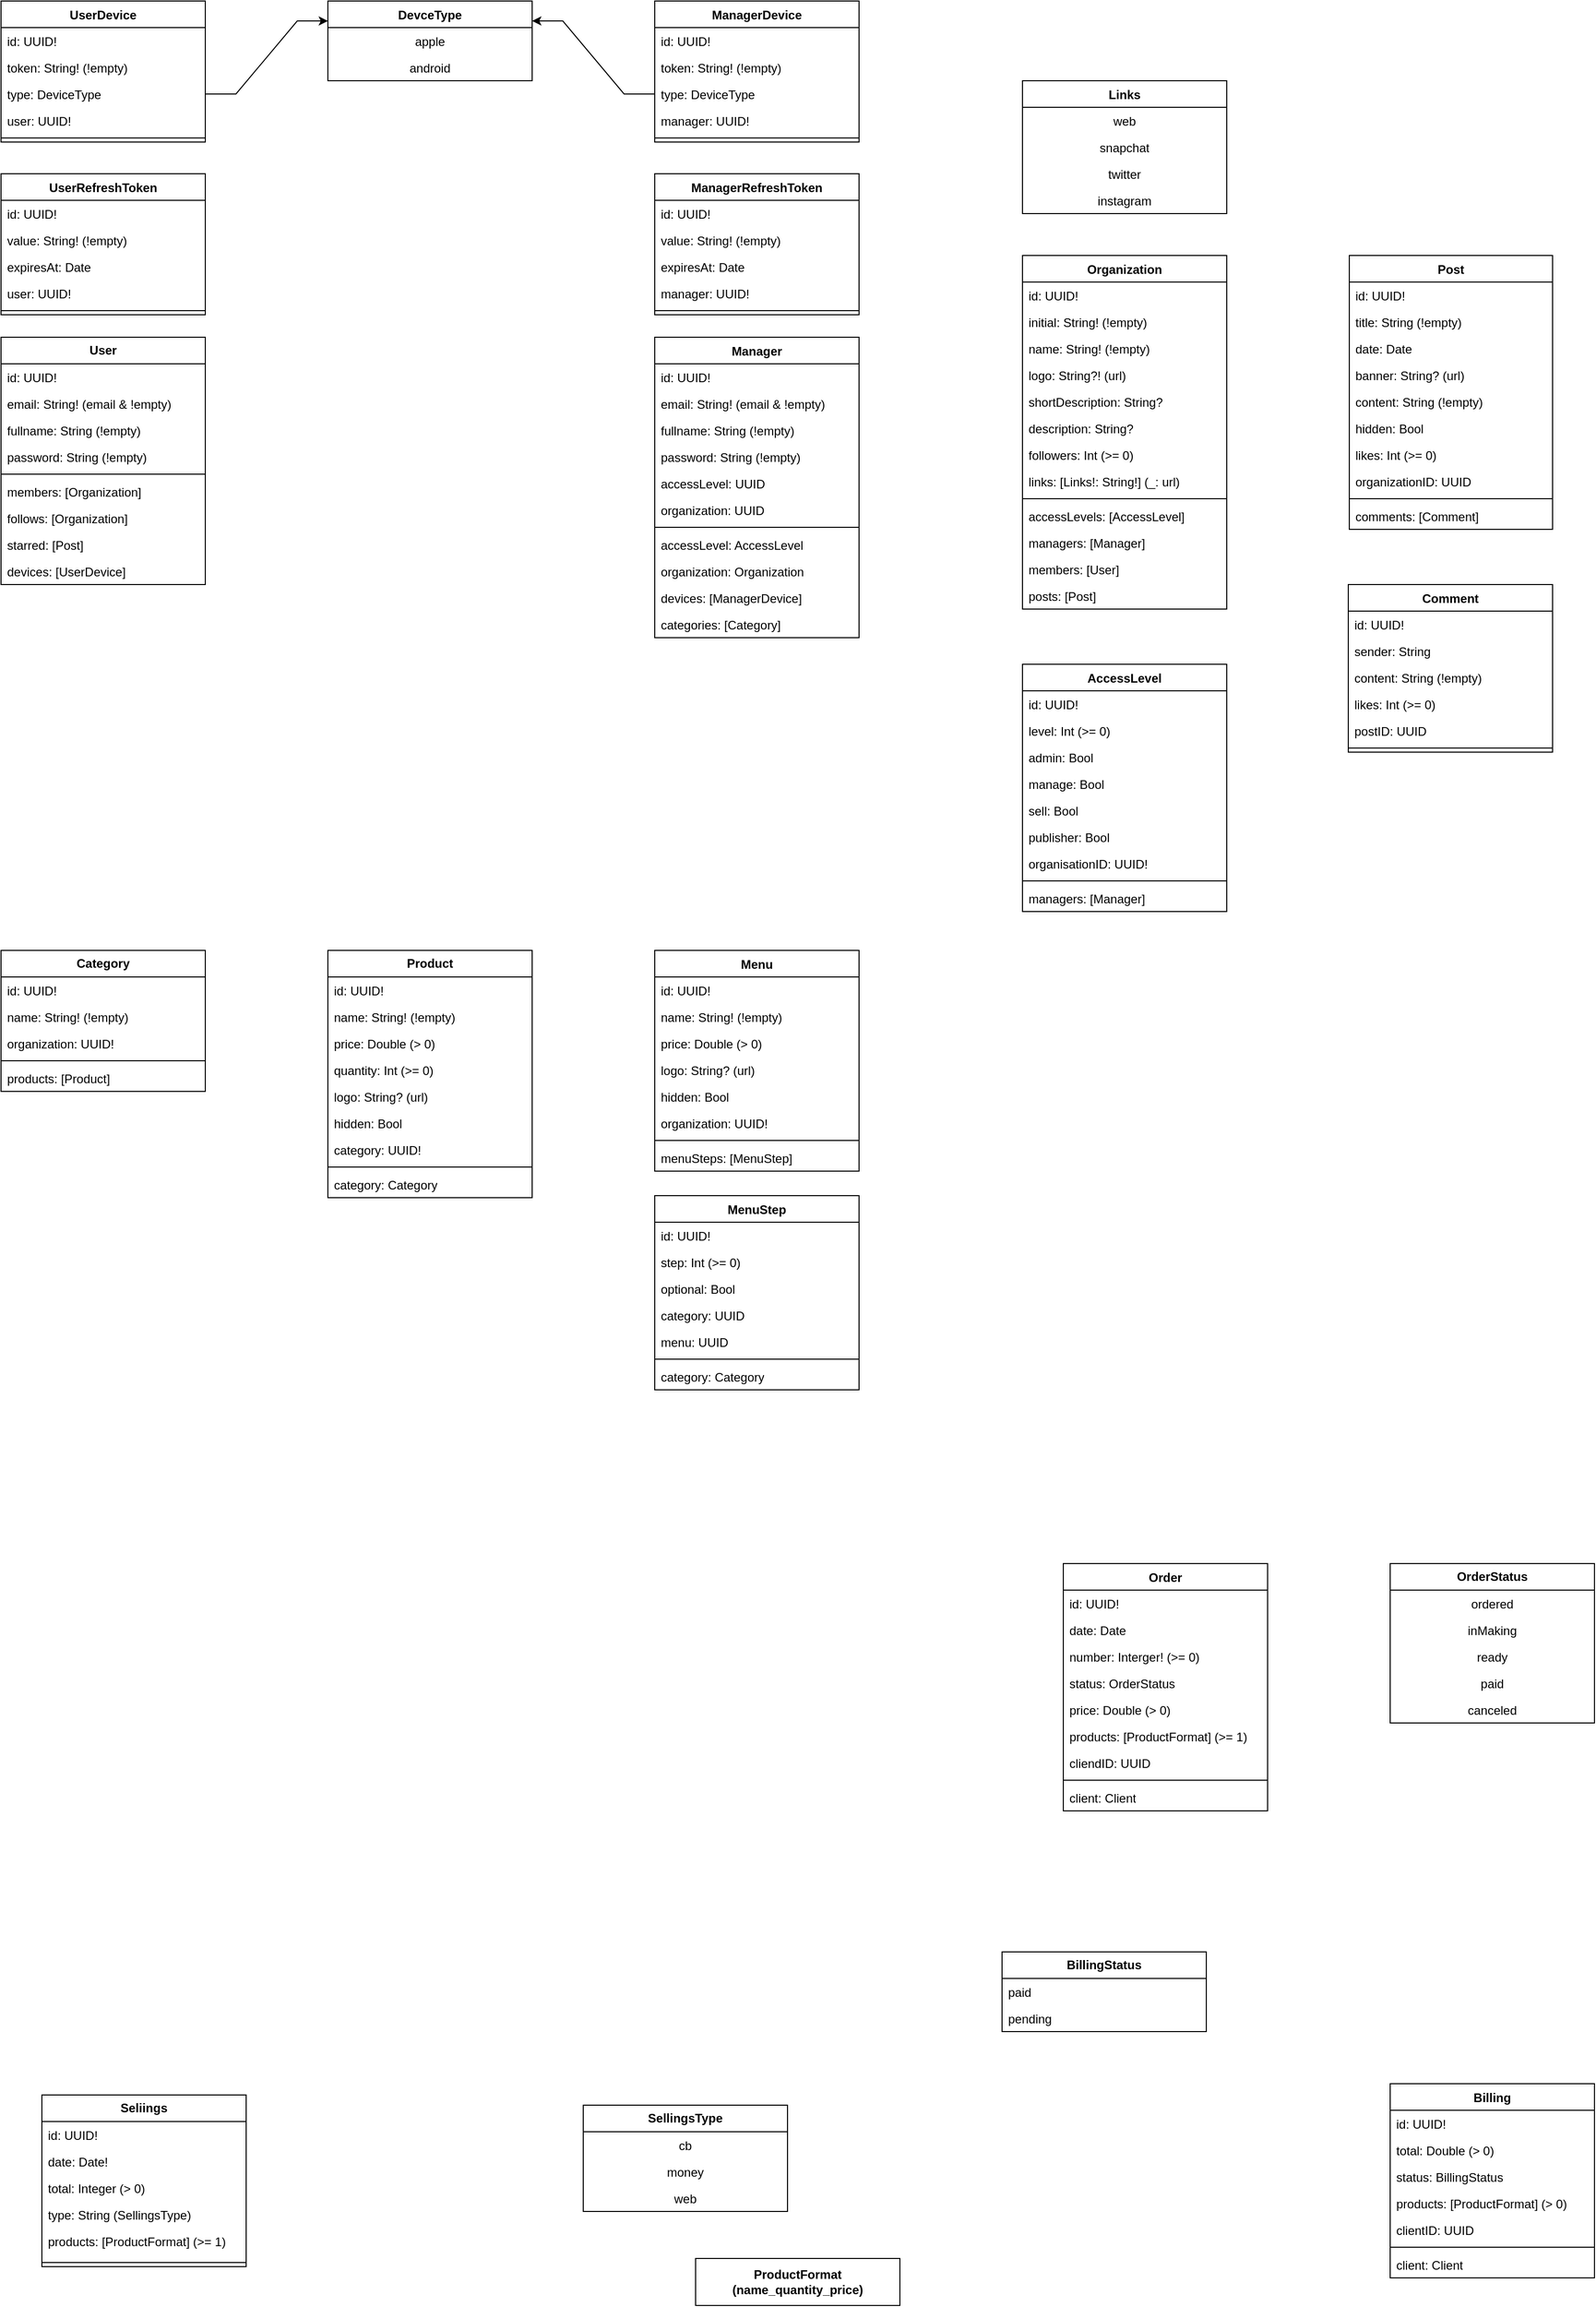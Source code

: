 <mxfile version="24.5.4" type="github">
  <diagram name="Page-1" id="c2jvkfj87v3BeWDT-e6X">
    <mxGraphModel dx="1363" dy="2208" grid="1" gridSize="10" guides="1" tooltips="1" connect="1" arrows="1" fold="1" page="1" pageScale="1" pageWidth="827" pageHeight="1169" math="0" shadow="0">
      <root>
        <mxCell id="0" />
        <mxCell id="1" parent="0" />
        <mxCell id="NJMFw-u_C302tOv5NdWR-11" value="Category" style="swimlane;fontStyle=1;childLayout=stackLayout;horizontal=1;startSize=26;fillColor=none;horizontalStack=0;resizeParent=1;resizeParentMax=0;resizeLast=0;collapsible=1;marginBottom=0;whiteSpace=wrap;html=1;" parent="1" vertex="1">
          <mxGeometry y="-240" width="200" height="138" as="geometry" />
        </mxCell>
        <mxCell id="NJMFw-u_C302tOv5NdWR-12" value="id: UUID!" style="text;strokeColor=none;fillColor=none;align=left;verticalAlign=top;spacingLeft=4;spacingRight=4;overflow=hidden;rotatable=0;points=[[0,0.5],[1,0.5]];portConstraint=eastwest;whiteSpace=wrap;html=1;" parent="NJMFw-u_C302tOv5NdWR-11" vertex="1">
          <mxGeometry y="26" width="200" height="26" as="geometry" />
        </mxCell>
        <mxCell id="NJMFw-u_C302tOv5NdWR-13" value="name: String! (!empty)" style="text;strokeColor=none;fillColor=none;align=left;verticalAlign=top;spacingLeft=4;spacingRight=4;overflow=hidden;rotatable=0;points=[[0,0.5],[1,0.5]];portConstraint=eastwest;whiteSpace=wrap;html=1;" parent="NJMFw-u_C302tOv5NdWR-11" vertex="1">
          <mxGeometry y="52" width="200" height="26" as="geometry" />
        </mxCell>
        <mxCell id="M-7lPc3vYGi1HaKLYja3-75" value="organization: UUID!" style="text;strokeColor=none;fillColor=none;align=left;verticalAlign=top;spacingLeft=4;spacingRight=4;overflow=hidden;rotatable=0;points=[[0,0.5],[1,0.5]];portConstraint=eastwest;whiteSpace=wrap;html=1;" parent="NJMFw-u_C302tOv5NdWR-11" vertex="1">
          <mxGeometry y="78" width="200" height="26" as="geometry" />
        </mxCell>
        <mxCell id="NJMFw-u_C302tOv5NdWR-68" value="" style="line;strokeWidth=1;fillColor=none;align=left;verticalAlign=middle;spacingTop=-1;spacingLeft=3;spacingRight=3;rotatable=0;labelPosition=right;points=[];portConstraint=eastwest;strokeColor=inherit;" parent="NJMFw-u_C302tOv5NdWR-11" vertex="1">
          <mxGeometry y="104" width="200" height="8" as="geometry" />
        </mxCell>
        <mxCell id="NJMFw-u_C302tOv5NdWR-72" value="products: [Product]" style="text;strokeColor=none;fillColor=none;align=left;verticalAlign=top;spacingLeft=4;spacingRight=4;overflow=hidden;rotatable=0;points=[[0,0.5],[1,0.5]];portConstraint=eastwest;whiteSpace=wrap;html=1;" parent="NJMFw-u_C302tOv5NdWR-11" vertex="1">
          <mxGeometry y="112" width="200" height="26" as="geometry" />
        </mxCell>
        <mxCell id="NJMFw-u_C302tOv5NdWR-19" value="User" style="swimlane;fontStyle=1;childLayout=stackLayout;horizontal=1;startSize=26;fillColor=none;horizontalStack=0;resizeParent=1;resizeParentMax=0;resizeLast=0;collapsible=1;marginBottom=0;whiteSpace=wrap;html=1;" parent="1" vertex="1">
          <mxGeometry y="-840" width="200" height="242" as="geometry" />
        </mxCell>
        <mxCell id="NJMFw-u_C302tOv5NdWR-20" value="id: UUID!" style="text;strokeColor=none;fillColor=none;align=left;verticalAlign=top;spacingLeft=4;spacingRight=4;overflow=hidden;rotatable=0;points=[[0,0.5],[1,0.5]];portConstraint=eastwest;whiteSpace=wrap;html=1;" parent="NJMFw-u_C302tOv5NdWR-19" vertex="1">
          <mxGeometry y="26" width="200" height="26" as="geometry" />
        </mxCell>
        <mxCell id="NJMFw-u_C302tOv5NdWR-22" value="email: String! (email &amp;amp; !empty)" style="text;strokeColor=none;fillColor=none;align=left;verticalAlign=top;spacingLeft=4;spacingRight=4;overflow=hidden;rotatable=0;points=[[0,0.5],[1,0.5]];portConstraint=eastwest;whiteSpace=wrap;html=1;" parent="NJMFw-u_C302tOv5NdWR-19" vertex="1">
          <mxGeometry y="52" width="200" height="26" as="geometry" />
        </mxCell>
        <mxCell id="NJMFw-u_C302tOv5NdWR-21" value="fullname: String (!empty)" style="text;strokeColor=none;fillColor=none;align=left;verticalAlign=top;spacingLeft=4;spacingRight=4;overflow=hidden;rotatable=0;points=[[0,0.5],[1,0.5]];portConstraint=eastwest;whiteSpace=wrap;html=1;" parent="NJMFw-u_C302tOv5NdWR-19" vertex="1">
          <mxGeometry y="78" width="200" height="26" as="geometry" />
        </mxCell>
        <mxCell id="NJMFw-u_C302tOv5NdWR-23" value="password: String (!empty)" style="text;strokeColor=none;fillColor=none;align=left;verticalAlign=top;spacingLeft=4;spacingRight=4;overflow=hidden;rotatable=0;points=[[0,0.5],[1,0.5]];portConstraint=eastwest;whiteSpace=wrap;html=1;" parent="NJMFw-u_C302tOv5NdWR-19" vertex="1">
          <mxGeometry y="104" width="200" height="26" as="geometry" />
        </mxCell>
        <mxCell id="NJMFw-u_C302tOv5NdWR-158" value="" style="line;strokeWidth=1;fillColor=none;align=left;verticalAlign=middle;spacingTop=-1;spacingLeft=3;spacingRight=3;rotatable=0;labelPosition=right;points=[];portConstraint=eastwest;strokeColor=inherit;" parent="NJMFw-u_C302tOv5NdWR-19" vertex="1">
          <mxGeometry y="130" width="200" height="8" as="geometry" />
        </mxCell>
        <mxCell id="M-7lPc3vYGi1HaKLYja3-44" value="members: [Organization]" style="text;strokeColor=none;fillColor=none;align=left;verticalAlign=top;spacingLeft=4;spacingRight=4;overflow=hidden;rotatable=0;points=[[0,0.5],[1,0.5]];portConstraint=eastwest;whiteSpace=wrap;html=1;" parent="NJMFw-u_C302tOv5NdWR-19" vertex="1">
          <mxGeometry y="138" width="200" height="26" as="geometry" />
        </mxCell>
        <mxCell id="M-7lPc3vYGi1HaKLYja3-43" value="follows: [Organization]" style="text;strokeColor=none;fillColor=none;align=left;verticalAlign=top;spacingLeft=4;spacingRight=4;overflow=hidden;rotatable=0;points=[[0,0.5],[1,0.5]];portConstraint=eastwest;whiteSpace=wrap;html=1;" parent="NJMFw-u_C302tOv5NdWR-19" vertex="1">
          <mxGeometry y="164" width="200" height="26" as="geometry" />
        </mxCell>
        <mxCell id="M-7lPc3vYGi1HaKLYja3-73" value="starred: [Post]" style="text;strokeColor=none;fillColor=none;align=left;verticalAlign=top;spacingLeft=4;spacingRight=4;overflow=hidden;rotatable=0;points=[[0,0.5],[1,0.5]];portConstraint=eastwest;whiteSpace=wrap;html=1;" parent="NJMFw-u_C302tOv5NdWR-19" vertex="1">
          <mxGeometry y="190" width="200" height="26" as="geometry" />
        </mxCell>
        <mxCell id="M-7lPc3vYGi1HaKLYja3-45" value="devices: [UserDevice&lt;span style=&quot;background-color: initial;&quot;&gt;]&lt;/span&gt;" style="text;strokeColor=none;fillColor=none;align=left;verticalAlign=top;spacingLeft=4;spacingRight=4;overflow=hidden;rotatable=0;points=[[0,0.5],[1,0.5]];portConstraint=eastwest;whiteSpace=wrap;html=1;" parent="NJMFw-u_C302tOv5NdWR-19" vertex="1">
          <mxGeometry y="216" width="200" height="26" as="geometry" />
        </mxCell>
        <mxCell id="NJMFw-u_C302tOv5NdWR-40" value="Product" style="swimlane;fontStyle=1;childLayout=stackLayout;horizontal=1;startSize=26;fillColor=none;horizontalStack=0;resizeParent=1;resizeParentMax=0;resizeLast=0;collapsible=1;marginBottom=0;whiteSpace=wrap;html=1;" parent="1" vertex="1">
          <mxGeometry x="320" y="-240" width="200" height="242" as="geometry" />
        </mxCell>
        <mxCell id="NJMFw-u_C302tOv5NdWR-41" value="id: UUID!" style="text;strokeColor=none;fillColor=none;align=left;verticalAlign=top;spacingLeft=4;spacingRight=4;overflow=hidden;rotatable=0;points=[[0,0.5],[1,0.5]];portConstraint=eastwest;whiteSpace=wrap;html=1;" parent="NJMFw-u_C302tOv5NdWR-40" vertex="1">
          <mxGeometry y="26" width="200" height="26" as="geometry" />
        </mxCell>
        <mxCell id="NJMFw-u_C302tOv5NdWR-42" value="name: String! (!empty)" style="text;strokeColor=none;fillColor=none;align=left;verticalAlign=top;spacingLeft=4;spacingRight=4;overflow=hidden;rotatable=0;points=[[0,0.5],[1,0.5]];portConstraint=eastwest;whiteSpace=wrap;html=1;" parent="NJMFw-u_C302tOv5NdWR-40" vertex="1">
          <mxGeometry y="52" width="200" height="26" as="geometry" />
        </mxCell>
        <mxCell id="NJMFw-u_C302tOv5NdWR-43" value="price: Double (&amp;gt; 0)" style="text;strokeColor=none;fillColor=none;align=left;verticalAlign=top;spacingLeft=4;spacingRight=4;overflow=hidden;rotatable=0;points=[[0,0.5],[1,0.5]];portConstraint=eastwest;whiteSpace=wrap;html=1;" parent="NJMFw-u_C302tOv5NdWR-40" vertex="1">
          <mxGeometry y="78" width="200" height="26" as="geometry" />
        </mxCell>
        <mxCell id="NJMFw-u_C302tOv5NdWR-44" value="quantity: Int (&amp;gt;= 0)" style="text;strokeColor=none;fillColor=none;align=left;verticalAlign=top;spacingLeft=4;spacingRight=4;overflow=hidden;rotatable=0;points=[[0,0.5],[1,0.5]];portConstraint=eastwest;whiteSpace=wrap;html=1;" parent="NJMFw-u_C302tOv5NdWR-40" vertex="1">
          <mxGeometry y="104" width="200" height="26" as="geometry" />
        </mxCell>
        <mxCell id="NJMFw-u_C302tOv5NdWR-45" value="logo: String? (url)" style="text;strokeColor=none;fillColor=none;align=left;verticalAlign=top;spacingLeft=4;spacingRight=4;overflow=hidden;rotatable=0;points=[[0,0.5],[1,0.5]];portConstraint=eastwest;whiteSpace=wrap;html=1;" parent="NJMFw-u_C302tOv5NdWR-40" vertex="1">
          <mxGeometry y="130" width="200" height="26" as="geometry" />
        </mxCell>
        <mxCell id="NJMFw-u_C302tOv5NdWR-46" value="hidden: Bool" style="text;strokeColor=none;fillColor=none;align=left;verticalAlign=top;spacingLeft=4;spacingRight=4;overflow=hidden;rotatable=0;points=[[0,0.5],[1,0.5]];portConstraint=eastwest;whiteSpace=wrap;html=1;" parent="NJMFw-u_C302tOv5NdWR-40" vertex="1">
          <mxGeometry y="156" width="200" height="26" as="geometry" />
        </mxCell>
        <mxCell id="NJMFw-u_C302tOv5NdWR-47" value="category: UUID!" style="text;strokeColor=none;fillColor=none;align=left;verticalAlign=top;spacingLeft=4;spacingRight=4;overflow=hidden;rotatable=0;points=[[0,0.5],[1,0.5]];portConstraint=eastwest;whiteSpace=wrap;html=1;" parent="NJMFw-u_C302tOv5NdWR-40" vertex="1">
          <mxGeometry y="182" width="200" height="26" as="geometry" />
        </mxCell>
        <mxCell id="NJMFw-u_C302tOv5NdWR-74" value="" style="line;strokeWidth=1;fillColor=none;align=left;verticalAlign=middle;spacingTop=-1;spacingLeft=3;spacingRight=3;rotatable=0;labelPosition=right;points=[];portConstraint=eastwest;strokeColor=inherit;" parent="NJMFw-u_C302tOv5NdWR-40" vertex="1">
          <mxGeometry y="208" width="200" height="8" as="geometry" />
        </mxCell>
        <mxCell id="oP5ze0t0Qza79E7fvJJ6-1" value="category: Category" style="text;strokeColor=none;fillColor=none;align=left;verticalAlign=top;spacingLeft=4;spacingRight=4;overflow=hidden;rotatable=0;points=[[0,0.5],[1,0.5]];portConstraint=eastwest;whiteSpace=wrap;html=1;" vertex="1" parent="NJMFw-u_C302tOv5NdWR-40">
          <mxGeometry y="216" width="200" height="26" as="geometry" />
        </mxCell>
        <mxCell id="NJMFw-u_C302tOv5NdWR-56" value="Manager" style="swimlane;fontStyle=1;align=center;verticalAlign=top;childLayout=stackLayout;horizontal=1;startSize=26;horizontalStack=0;resizeParent=1;resizeParentMax=0;resizeLast=0;collapsible=1;marginBottom=0;whiteSpace=wrap;html=1;" parent="1" vertex="1">
          <mxGeometry x="640" y="-840" width="200" height="294" as="geometry" />
        </mxCell>
        <mxCell id="NJMFw-u_C302tOv5NdWR-34" value="id: UUID!" style="text;strokeColor=none;fillColor=none;align=left;verticalAlign=top;spacingLeft=4;spacingRight=4;overflow=hidden;rotatable=0;points=[[0,0.5],[1,0.5]];portConstraint=eastwest;whiteSpace=wrap;html=1;" parent="NJMFw-u_C302tOv5NdWR-56" vertex="1">
          <mxGeometry y="26" width="200" height="26" as="geometry" />
        </mxCell>
        <mxCell id="M-7lPc3vYGi1HaKLYja3-47" value="email: String! (email &amp;amp; !empty)" style="text;strokeColor=none;fillColor=none;align=left;verticalAlign=top;spacingLeft=4;spacingRight=4;overflow=hidden;rotatable=0;points=[[0,0.5],[1,0.5]];portConstraint=eastwest;whiteSpace=wrap;html=1;" parent="NJMFw-u_C302tOv5NdWR-56" vertex="1">
          <mxGeometry y="52" width="200" height="26" as="geometry" />
        </mxCell>
        <mxCell id="NJMFw-u_C302tOv5NdWR-35" value="fullname: String (!empty)" style="text;strokeColor=none;fillColor=none;align=left;verticalAlign=top;spacingLeft=4;spacingRight=4;overflow=hidden;rotatable=0;points=[[0,0.5],[1,0.5]];portConstraint=eastwest;whiteSpace=wrap;html=1;" parent="NJMFw-u_C302tOv5NdWR-56" vertex="1">
          <mxGeometry y="78" width="200" height="26" as="geometry" />
        </mxCell>
        <mxCell id="NJMFw-u_C302tOv5NdWR-37" value="password: String (!empty)" style="text;strokeColor=none;fillColor=none;align=left;verticalAlign=top;spacingLeft=4;spacingRight=4;overflow=hidden;rotatable=0;points=[[0,0.5],[1,0.5]];portConstraint=eastwest;whiteSpace=wrap;html=1;" parent="NJMFw-u_C302tOv5NdWR-56" vertex="1">
          <mxGeometry y="104" width="200" height="26" as="geometry" />
        </mxCell>
        <mxCell id="M-7lPc3vYGi1HaKLYja3-33" value="accessLevel: UUID" style="text;strokeColor=none;fillColor=none;align=left;verticalAlign=top;spacingLeft=4;spacingRight=4;overflow=hidden;rotatable=0;points=[[0,0.5],[1,0.5]];portConstraint=eastwest;whiteSpace=wrap;html=1;" parent="NJMFw-u_C302tOv5NdWR-56" vertex="1">
          <mxGeometry y="130" width="200" height="26" as="geometry" />
        </mxCell>
        <mxCell id="FWIXcxslvZNhDOl199HI-2" value="organization: UUID&amp;nbsp;" style="text;strokeColor=none;fillColor=none;align=left;verticalAlign=top;spacingLeft=4;spacingRight=4;overflow=hidden;rotatable=0;points=[[0,0.5],[1,0.5]];portConstraint=eastwest;whiteSpace=wrap;html=1;" parent="NJMFw-u_C302tOv5NdWR-56" vertex="1">
          <mxGeometry y="156" width="200" height="26" as="geometry" />
        </mxCell>
        <mxCell id="NJMFw-u_C302tOv5NdWR-58" value="" style="line;strokeWidth=1;fillColor=none;align=left;verticalAlign=middle;spacingTop=-1;spacingLeft=3;spacingRight=3;rotatable=0;labelPosition=right;points=[];portConstraint=eastwest;strokeColor=inherit;" parent="NJMFw-u_C302tOv5NdWR-56" vertex="1">
          <mxGeometry y="182" width="200" height="8" as="geometry" />
        </mxCell>
        <mxCell id="M-7lPc3vYGi1HaKLYja3-34" value="accessLevel: AccessLevel" style="text;strokeColor=none;fillColor=none;align=left;verticalAlign=top;spacingLeft=4;spacingRight=4;overflow=hidden;rotatable=0;points=[[0,0.5],[1,0.5]];portConstraint=eastwest;whiteSpace=wrap;html=1;" parent="NJMFw-u_C302tOv5NdWR-56" vertex="1">
          <mxGeometry y="190" width="200" height="26" as="geometry" />
        </mxCell>
        <mxCell id="FWIXcxslvZNhDOl199HI-10" value="organization: Organization" style="text;strokeColor=none;fillColor=none;align=left;verticalAlign=top;spacingLeft=4;spacingRight=4;overflow=hidden;rotatable=0;points=[[0,0.5],[1,0.5]];portConstraint=eastwest;whiteSpace=wrap;html=1;" parent="NJMFw-u_C302tOv5NdWR-56" vertex="1">
          <mxGeometry y="216" width="200" height="26" as="geometry" />
        </mxCell>
        <mxCell id="M-7lPc3vYGi1HaKLYja3-46" value="devices: [ManagerDevice]" style="text;strokeColor=none;fillColor=none;align=left;verticalAlign=top;spacingLeft=4;spacingRight=4;overflow=hidden;rotatable=0;points=[[0,0.5],[1,0.5]];portConstraint=eastwest;whiteSpace=wrap;html=1;" parent="NJMFw-u_C302tOv5NdWR-56" vertex="1">
          <mxGeometry y="242" width="200" height="26" as="geometry" />
        </mxCell>
        <mxCell id="M-7lPc3vYGi1HaKLYja3-79" value="categories: [Category]" style="text;strokeColor=none;fillColor=none;align=left;verticalAlign=top;spacingLeft=4;spacingRight=4;overflow=hidden;rotatable=0;points=[[0,0.5],[1,0.5]];portConstraint=eastwest;whiteSpace=wrap;html=1;" parent="NJMFw-u_C302tOv5NdWR-56" vertex="1">
          <mxGeometry y="268" width="200" height="26" as="geometry" />
        </mxCell>
        <mxCell id="NJMFw-u_C302tOv5NdWR-60" value="ManagerRefreshToken" style="swimlane;fontStyle=1;align=center;verticalAlign=top;childLayout=stackLayout;horizontal=1;startSize=26;horizontalStack=0;resizeParent=1;resizeParentMax=0;resizeLast=0;collapsible=1;marginBottom=0;whiteSpace=wrap;html=1;" parent="1" vertex="1">
          <mxGeometry x="640" y="-1000" width="200" height="138" as="geometry" />
        </mxCell>
        <mxCell id="NJMFw-u_C302tOv5NdWR-2" value="id: UUID!" style="text;strokeColor=none;fillColor=none;align=left;verticalAlign=top;spacingLeft=4;spacingRight=4;overflow=hidden;rotatable=0;points=[[0,0.5],[1,0.5]];portConstraint=eastwest;whiteSpace=wrap;html=1;" parent="NJMFw-u_C302tOv5NdWR-60" vertex="1">
          <mxGeometry y="26" width="200" height="26" as="geometry" />
        </mxCell>
        <mxCell id="NJMFw-u_C302tOv5NdWR-3" value="value: String! (!empty)" style="text;strokeColor=none;fillColor=none;align=left;verticalAlign=top;spacingLeft=4;spacingRight=4;overflow=hidden;rotatable=0;points=[[0,0.5],[1,0.5]];portConstraint=eastwest;whiteSpace=wrap;html=1;" parent="NJMFw-u_C302tOv5NdWR-60" vertex="1">
          <mxGeometry y="52" width="200" height="26" as="geometry" />
        </mxCell>
        <mxCell id="NJMFw-u_C302tOv5NdWR-5" value="expiresAt: Date" style="text;strokeColor=none;fillColor=none;align=left;verticalAlign=top;spacingLeft=4;spacingRight=4;overflow=hidden;rotatable=0;points=[[0,0.5],[1,0.5]];portConstraint=eastwest;whiteSpace=wrap;html=1;" parent="NJMFw-u_C302tOv5NdWR-60" vertex="1">
          <mxGeometry y="78" width="200" height="26" as="geometry" />
        </mxCell>
        <mxCell id="NJMFw-u_C302tOv5NdWR-6" value="manager: UUID!" style="text;strokeColor=none;fillColor=none;align=left;verticalAlign=top;spacingLeft=4;spacingRight=4;overflow=hidden;rotatable=0;points=[[0,0.5],[1,0.5]];portConstraint=eastwest;whiteSpace=wrap;html=1;" parent="NJMFw-u_C302tOv5NdWR-60" vertex="1">
          <mxGeometry y="104" width="200" height="26" as="geometry" />
        </mxCell>
        <mxCell id="NJMFw-u_C302tOv5NdWR-62" value="" style="line;strokeWidth=1;fillColor=none;align=left;verticalAlign=middle;spacingTop=-1;spacingLeft=3;spacingRight=3;rotatable=0;labelPosition=right;points=[];portConstraint=eastwest;strokeColor=inherit;" parent="NJMFw-u_C302tOv5NdWR-60" vertex="1">
          <mxGeometry y="130" width="200" height="8" as="geometry" />
        </mxCell>
        <mxCell id="NJMFw-u_C302tOv5NdWR-78" value="Menu" style="swimlane;fontStyle=1;align=center;verticalAlign=top;childLayout=stackLayout;horizontal=1;startSize=26;horizontalStack=0;resizeParent=1;resizeParentMax=0;resizeLast=0;collapsible=1;marginBottom=0;whiteSpace=wrap;html=1;" parent="1" vertex="1">
          <mxGeometry x="640" y="-240" width="200" height="216" as="geometry" />
        </mxCell>
        <mxCell id="NJMFw-u_C302tOv5NdWR-79" value="id: UUID!" style="text;strokeColor=none;fillColor=none;align=left;verticalAlign=top;spacingLeft=4;spacingRight=4;overflow=hidden;rotatable=0;points=[[0,0.5],[1,0.5]];portConstraint=eastwest;whiteSpace=wrap;html=1;" parent="NJMFw-u_C302tOv5NdWR-78" vertex="1">
          <mxGeometry y="26" width="200" height="26" as="geometry" />
        </mxCell>
        <mxCell id="NJMFw-u_C302tOv5NdWR-82" value="name: String! (!empty)" style="text;strokeColor=none;fillColor=none;align=left;verticalAlign=top;spacingLeft=4;spacingRight=4;overflow=hidden;rotatable=0;points=[[0,0.5],[1,0.5]];portConstraint=eastwest;whiteSpace=wrap;html=1;" parent="NJMFw-u_C302tOv5NdWR-78" vertex="1">
          <mxGeometry y="52" width="200" height="26" as="geometry" />
        </mxCell>
        <mxCell id="NJMFw-u_C302tOv5NdWR-83" value="price: Double (&amp;gt; 0)" style="text;strokeColor=none;fillColor=none;align=left;verticalAlign=top;spacingLeft=4;spacingRight=4;overflow=hidden;rotatable=0;points=[[0,0.5],[1,0.5]];portConstraint=eastwest;whiteSpace=wrap;html=1;" parent="NJMFw-u_C302tOv5NdWR-78" vertex="1">
          <mxGeometry y="78" width="200" height="26" as="geometry" />
        </mxCell>
        <mxCell id="NJMFw-u_C302tOv5NdWR-84" value="logo: String? (url)" style="text;strokeColor=none;fillColor=none;align=left;verticalAlign=top;spacingLeft=4;spacingRight=4;overflow=hidden;rotatable=0;points=[[0,0.5],[1,0.5]];portConstraint=eastwest;whiteSpace=wrap;html=1;" parent="NJMFw-u_C302tOv5NdWR-78" vertex="1">
          <mxGeometry y="104" width="200" height="26" as="geometry" />
        </mxCell>
        <mxCell id="M-7lPc3vYGi1HaKLYja3-76" value="hidden: Bool" style="text;strokeColor=none;fillColor=none;align=left;verticalAlign=top;spacingLeft=4;spacingRight=4;overflow=hidden;rotatable=0;points=[[0,0.5],[1,0.5]];portConstraint=eastwest;whiteSpace=wrap;html=1;" parent="NJMFw-u_C302tOv5NdWR-78" vertex="1">
          <mxGeometry y="130" width="200" height="26" as="geometry" />
        </mxCell>
        <mxCell id="M-7lPc3vYGi1HaKLYja3-78" value="organization: UUID!" style="text;strokeColor=none;fillColor=none;align=left;verticalAlign=top;spacingLeft=4;spacingRight=4;overflow=hidden;rotatable=0;points=[[0,0.5],[1,0.5]];portConstraint=eastwest;whiteSpace=wrap;html=1;" parent="NJMFw-u_C302tOv5NdWR-78" vertex="1">
          <mxGeometry y="156" width="200" height="26" as="geometry" />
        </mxCell>
        <mxCell id="NJMFw-u_C302tOv5NdWR-80" value="" style="line;strokeWidth=1;fillColor=none;align=left;verticalAlign=middle;spacingTop=-1;spacingLeft=3;spacingRight=3;rotatable=0;labelPosition=right;points=[];portConstraint=eastwest;strokeColor=inherit;" parent="NJMFw-u_C302tOv5NdWR-78" vertex="1">
          <mxGeometry y="182" width="200" height="8" as="geometry" />
        </mxCell>
        <mxCell id="NJMFw-u_C302tOv5NdWR-81" value="menuSteps: [MenuStep]" style="text;strokeColor=none;fillColor=none;align=left;verticalAlign=top;spacingLeft=4;spacingRight=4;overflow=hidden;rotatable=0;points=[[0,0.5],[1,0.5]];portConstraint=eastwest;whiteSpace=wrap;html=1;" parent="NJMFw-u_C302tOv5NdWR-78" vertex="1">
          <mxGeometry y="190" width="200" height="26" as="geometry" />
        </mxCell>
        <mxCell id="NJMFw-u_C302tOv5NdWR-85" value="MenuStep" style="swimlane;fontStyle=1;align=center;verticalAlign=top;childLayout=stackLayout;horizontal=1;startSize=26;horizontalStack=0;resizeParent=1;resizeParentMax=0;resizeLast=0;collapsible=1;marginBottom=0;whiteSpace=wrap;html=1;" parent="1" vertex="1">
          <mxGeometry x="640" width="200" height="190" as="geometry" />
        </mxCell>
        <mxCell id="NJMFw-u_C302tOv5NdWR-86" value="id: UUID!" style="text;strokeColor=none;fillColor=none;align=left;verticalAlign=top;spacingLeft=4;spacingRight=4;overflow=hidden;rotatable=0;points=[[0,0.5],[1,0.5]];portConstraint=eastwest;whiteSpace=wrap;html=1;" parent="NJMFw-u_C302tOv5NdWR-85" vertex="1">
          <mxGeometry y="26" width="200" height="26" as="geometry" />
        </mxCell>
        <mxCell id="vYD6LgI2CbaWEMq7U8Q6-1" value="step: Int (&amp;gt;= 0)" style="text;strokeColor=none;fillColor=none;align=left;verticalAlign=top;spacingLeft=4;spacingRight=4;overflow=hidden;rotatable=0;points=[[0,0.5],[1,0.5]];portConstraint=eastwest;whiteSpace=wrap;html=1;" parent="NJMFw-u_C302tOv5NdWR-85" vertex="1">
          <mxGeometry y="52" width="200" height="26" as="geometry" />
        </mxCell>
        <mxCell id="NJMFw-u_C302tOv5NdWR-103" value="optional: Bool" style="text;strokeColor=none;fillColor=none;align=left;verticalAlign=top;spacingLeft=4;spacingRight=4;overflow=hidden;rotatable=0;points=[[0,0.5],[1,0.5]];portConstraint=eastwest;whiteSpace=wrap;html=1;" parent="NJMFw-u_C302tOv5NdWR-85" vertex="1">
          <mxGeometry y="78" width="200" height="26" as="geometry" />
        </mxCell>
        <mxCell id="NJMFw-u_C302tOv5NdWR-89" value="category: UUID" style="text;strokeColor=none;fillColor=none;align=left;verticalAlign=top;spacingLeft=4;spacingRight=4;overflow=hidden;rotatable=0;points=[[0,0.5],[1,0.5]];portConstraint=eastwest;whiteSpace=wrap;html=1;" parent="NJMFw-u_C302tOv5NdWR-85" vertex="1">
          <mxGeometry y="104" width="200" height="26" as="geometry" />
        </mxCell>
        <mxCell id="NJMFw-u_C302tOv5NdWR-90" value="menu: UUID" style="text;strokeColor=none;fillColor=none;align=left;verticalAlign=top;spacingLeft=4;spacingRight=4;overflow=hidden;rotatable=0;points=[[0,0.5],[1,0.5]];portConstraint=eastwest;whiteSpace=wrap;html=1;" parent="NJMFw-u_C302tOv5NdWR-85" vertex="1">
          <mxGeometry y="130" width="200" height="26" as="geometry" />
        </mxCell>
        <mxCell id="NJMFw-u_C302tOv5NdWR-87" value="" style="line;strokeWidth=1;fillColor=none;align=left;verticalAlign=middle;spacingTop=-1;spacingLeft=3;spacingRight=3;rotatable=0;labelPosition=right;points=[];portConstraint=eastwest;strokeColor=inherit;" parent="NJMFw-u_C302tOv5NdWR-85" vertex="1">
          <mxGeometry y="156" width="200" height="8" as="geometry" />
        </mxCell>
        <mxCell id="NJMFw-u_C302tOv5NdWR-96" value="category: Category" style="text;strokeColor=none;fillColor=none;align=left;verticalAlign=top;spacingLeft=4;spacingRight=4;overflow=hidden;rotatable=0;points=[[0,0.5],[1,0.5]];portConstraint=eastwest;whiteSpace=wrap;html=1;" parent="NJMFw-u_C302tOv5NdWR-85" vertex="1">
          <mxGeometry y="164" width="200" height="26" as="geometry" />
        </mxCell>
        <mxCell id="NJMFw-u_C302tOv5NdWR-121" value="Seliings" style="swimlane;fontStyle=1;childLayout=stackLayout;horizontal=1;startSize=26;fillColor=none;horizontalStack=0;resizeParent=1;resizeParentMax=0;resizeLast=0;collapsible=1;marginBottom=0;whiteSpace=wrap;html=1;" parent="1" vertex="1">
          <mxGeometry x="40" y="880" width="200" height="168" as="geometry" />
        </mxCell>
        <mxCell id="NJMFw-u_C302tOv5NdWR-122" value="id: UUID!" style="text;strokeColor=none;fillColor=none;align=left;verticalAlign=top;spacingLeft=4;spacingRight=4;overflow=hidden;rotatable=0;points=[[0,0.5],[1,0.5]];portConstraint=eastwest;whiteSpace=wrap;html=1;" parent="NJMFw-u_C302tOv5NdWR-121" vertex="1">
          <mxGeometry y="26" width="200" height="26" as="geometry" />
        </mxCell>
        <mxCell id="NJMFw-u_C302tOv5NdWR-123" value="date: Date!" style="text;strokeColor=none;fillColor=none;align=left;verticalAlign=top;spacingLeft=4;spacingRight=4;overflow=hidden;rotatable=0;points=[[0,0.5],[1,0.5]];portConstraint=eastwest;whiteSpace=wrap;html=1;" parent="NJMFw-u_C302tOv5NdWR-121" vertex="1">
          <mxGeometry y="52" width="200" height="26" as="geometry" />
        </mxCell>
        <mxCell id="NJMFw-u_C302tOv5NdWR-124" value="total: Integer (&amp;gt; 0)" style="text;strokeColor=none;fillColor=none;align=left;verticalAlign=top;spacingLeft=4;spacingRight=4;overflow=hidden;rotatable=0;points=[[0,0.5],[1,0.5]];portConstraint=eastwest;whiteSpace=wrap;html=1;" parent="NJMFw-u_C302tOv5NdWR-121" vertex="1">
          <mxGeometry y="78" width="200" height="26" as="geometry" />
        </mxCell>
        <mxCell id="NJMFw-u_C302tOv5NdWR-140" value="type: String (SellingsType)" style="text;strokeColor=none;fillColor=none;align=left;verticalAlign=top;spacingLeft=4;spacingRight=4;overflow=hidden;rotatable=0;points=[[0,0.5],[1,0.5]];portConstraint=eastwest;whiteSpace=wrap;html=1;" parent="NJMFw-u_C302tOv5NdWR-121" vertex="1">
          <mxGeometry y="104" width="200" height="26" as="geometry" />
        </mxCell>
        <mxCell id="NJMFw-u_C302tOv5NdWR-142" value="products: [ProductFormat] (&amp;gt;= 1) " style="text;strokeColor=none;fillColor=none;align=left;verticalAlign=top;spacingLeft=4;spacingRight=4;overflow=hidden;rotatable=0;points=[[0,0.5],[1,0.5]];portConstraint=eastwest;whiteSpace=wrap;html=1;" parent="NJMFw-u_C302tOv5NdWR-121" vertex="1">
          <mxGeometry y="130" width="200" height="30" as="geometry" />
        </mxCell>
        <mxCell id="NJMFw-u_C302tOv5NdWR-125" value="" style="line;strokeWidth=1;fillColor=none;align=left;verticalAlign=middle;spacingTop=-1;spacingLeft=3;spacingRight=3;rotatable=0;labelPosition=right;points=[];portConstraint=eastwest;strokeColor=inherit;" parent="NJMFw-u_C302tOv5NdWR-121" vertex="1">
          <mxGeometry y="160" width="200" height="8" as="geometry" />
        </mxCell>
        <mxCell id="NJMFw-u_C302tOv5NdWR-126" value="SellingsType" style="swimlane;fontStyle=1;childLayout=stackLayout;horizontal=1;startSize=26;fillColor=none;horizontalStack=0;resizeParent=1;resizeParentMax=0;resizeLast=0;collapsible=1;marginBottom=0;whiteSpace=wrap;html=1;" parent="1" vertex="1">
          <mxGeometry x="570" y="890" width="200" height="104" as="geometry" />
        </mxCell>
        <mxCell id="NJMFw-u_C302tOv5NdWR-127" value="cb" style="text;strokeColor=none;fillColor=none;align=center;verticalAlign=top;spacingLeft=4;spacingRight=4;overflow=hidden;rotatable=0;points=[[0,0.5],[1,0.5]];portConstraint=eastwest;whiteSpace=wrap;html=1;" parent="NJMFw-u_C302tOv5NdWR-126" vertex="1">
          <mxGeometry y="26" width="200" height="26" as="geometry" />
        </mxCell>
        <mxCell id="NJMFw-u_C302tOv5NdWR-128" value="money" style="text;strokeColor=none;fillColor=none;align=center;verticalAlign=top;spacingLeft=4;spacingRight=4;overflow=hidden;rotatable=0;points=[[0,0.5],[1,0.5]];portConstraint=eastwest;whiteSpace=wrap;html=1;" parent="NJMFw-u_C302tOv5NdWR-126" vertex="1">
          <mxGeometry y="52" width="200" height="26" as="geometry" />
        </mxCell>
        <mxCell id="NJMFw-u_C302tOv5NdWR-129" value="web" style="text;strokeColor=none;fillColor=none;align=center;verticalAlign=top;spacingLeft=4;spacingRight=4;overflow=hidden;rotatable=0;points=[[0,0.5],[1,0.5]];portConstraint=eastwest;whiteSpace=wrap;html=1;" parent="NJMFw-u_C302tOv5NdWR-126" vertex="1">
          <mxGeometry y="78" width="200" height="26" as="geometry" />
        </mxCell>
        <mxCell id="NJMFw-u_C302tOv5NdWR-143" value="ProductFormat (name_quantity_price)" style="html=1;whiteSpace=wrap;fontStyle=1" parent="1" vertex="1">
          <mxGeometry x="680" y="1040" width="200" height="46" as="geometry" />
        </mxCell>
        <mxCell id="NJMFw-u_C302tOv5NdWR-144" value="Order" style="swimlane;fontStyle=1;align=center;verticalAlign=top;childLayout=stackLayout;horizontal=1;startSize=26;horizontalStack=0;resizeParent=1;resizeParentMax=0;resizeLast=0;collapsible=1;marginBottom=0;whiteSpace=wrap;html=1;" parent="1" vertex="1">
          <mxGeometry x="1040" y="360" width="200" height="242" as="geometry" />
        </mxCell>
        <mxCell id="NJMFw-u_C302tOv5NdWR-145" value="id: UUID!" style="text;strokeColor=none;fillColor=none;align=left;verticalAlign=top;spacingLeft=4;spacingRight=4;overflow=hidden;rotatable=0;points=[[0,0.5],[1,0.5]];portConstraint=eastwest;whiteSpace=wrap;html=1;" parent="NJMFw-u_C302tOv5NdWR-144" vertex="1">
          <mxGeometry y="26" width="200" height="26" as="geometry" />
        </mxCell>
        <mxCell id="a3tHLmWHzcCe5SDPQZdh-7" value="date: Date" style="text;strokeColor=none;fillColor=none;align=left;verticalAlign=top;spacingLeft=4;spacingRight=4;overflow=hidden;rotatable=0;points=[[0,0.5],[1,0.5]];portConstraint=eastwest;whiteSpace=wrap;html=1;" parent="NJMFw-u_C302tOv5NdWR-144" vertex="1">
          <mxGeometry y="52" width="200" height="26" as="geometry" />
        </mxCell>
        <mxCell id="NJMFw-u_C302tOv5NdWR-148" value="number: Interger! (&amp;gt;= 0)" style="text;strokeColor=none;fillColor=none;align=left;verticalAlign=top;spacingLeft=4;spacingRight=4;overflow=hidden;rotatable=0;points=[[0,0.5],[1,0.5]];portConstraint=eastwest;whiteSpace=wrap;html=1;" parent="NJMFw-u_C302tOv5NdWR-144" vertex="1">
          <mxGeometry y="78" width="200" height="26" as="geometry" />
        </mxCell>
        <mxCell id="NJMFw-u_C302tOv5NdWR-149" value="status: OrderStatus" style="text;strokeColor=none;fillColor=none;align=left;verticalAlign=top;spacingLeft=4;spacingRight=4;overflow=hidden;rotatable=0;points=[[0,0.5],[1,0.5]];portConstraint=eastwest;whiteSpace=wrap;html=1;" parent="NJMFw-u_C302tOv5NdWR-144" vertex="1">
          <mxGeometry y="104" width="200" height="26" as="geometry" />
        </mxCell>
        <mxCell id="NJMFw-u_C302tOv5NdWR-162" value="price: Double (&amp;gt; 0)" style="text;strokeColor=none;fillColor=none;align=left;verticalAlign=top;spacingLeft=4;spacingRight=4;overflow=hidden;rotatable=0;points=[[0,0.5],[1,0.5]];portConstraint=eastwest;whiteSpace=wrap;html=1;" parent="NJMFw-u_C302tOv5NdWR-144" vertex="1">
          <mxGeometry y="130" width="200" height="26" as="geometry" />
        </mxCell>
        <mxCell id="a3tHLmWHzcCe5SDPQZdh-1" value="products: [ProductFormat] (&amp;gt;= 1)" style="text;strokeColor=none;fillColor=none;align=left;verticalAlign=top;spacingLeft=4;spacingRight=4;overflow=hidden;rotatable=0;points=[[0,0.5],[1,0.5]];portConstraint=eastwest;whiteSpace=wrap;html=1;" parent="NJMFw-u_C302tOv5NdWR-144" vertex="1">
          <mxGeometry y="156" width="200" height="26" as="geometry" />
        </mxCell>
        <mxCell id="NJMFw-u_C302tOv5NdWR-156" value="cliendID: UUID" style="text;strokeColor=none;fillColor=none;align=left;verticalAlign=top;spacingLeft=4;spacingRight=4;overflow=hidden;rotatable=0;points=[[0,0.5],[1,0.5]];portConstraint=eastwest;whiteSpace=wrap;html=1;" parent="NJMFw-u_C302tOv5NdWR-144" vertex="1">
          <mxGeometry y="182" width="200" height="26" as="geometry" />
        </mxCell>
        <mxCell id="NJMFw-u_C302tOv5NdWR-146" value="" style="line;strokeWidth=1;fillColor=none;align=left;verticalAlign=middle;spacingTop=-1;spacingLeft=3;spacingRight=3;rotatable=0;labelPosition=right;points=[];portConstraint=eastwest;strokeColor=inherit;" parent="NJMFw-u_C302tOv5NdWR-144" vertex="1">
          <mxGeometry y="208" width="200" height="8" as="geometry" />
        </mxCell>
        <mxCell id="NJMFw-u_C302tOv5NdWR-147" value="client: Client" style="text;strokeColor=none;fillColor=none;align=left;verticalAlign=top;spacingLeft=4;spacingRight=4;overflow=hidden;rotatable=0;points=[[0,0.5],[1,0.5]];portConstraint=eastwest;whiteSpace=wrap;html=1;" parent="NJMFw-u_C302tOv5NdWR-144" vertex="1">
          <mxGeometry y="216" width="200" height="26" as="geometry" />
        </mxCell>
        <mxCell id="NJMFw-u_C302tOv5NdWR-150" value="OrderStatus" style="swimlane;fontStyle=1;childLayout=stackLayout;horizontal=1;startSize=26;fillColor=none;horizontalStack=0;resizeParent=1;resizeParentMax=0;resizeLast=0;collapsible=1;marginBottom=0;whiteSpace=wrap;html=1;" parent="1" vertex="1">
          <mxGeometry x="1360" y="360" width="200" height="156" as="geometry" />
        </mxCell>
        <mxCell id="NJMFw-u_C302tOv5NdWR-152" value="ordered" style="text;strokeColor=none;fillColor=none;align=center;verticalAlign=top;spacingLeft=4;spacingRight=4;overflow=hidden;rotatable=0;points=[[0,0.5],[1,0.5]];portConstraint=eastwest;whiteSpace=wrap;html=1;" parent="NJMFw-u_C302tOv5NdWR-150" vertex="1">
          <mxGeometry y="26" width="200" height="26" as="geometry" />
        </mxCell>
        <mxCell id="NJMFw-u_C302tOv5NdWR-153" value="inMaking" style="text;strokeColor=none;fillColor=none;align=center;verticalAlign=top;spacingLeft=4;spacingRight=4;overflow=hidden;rotatable=0;points=[[0,0.5],[1,0.5]];portConstraint=eastwest;whiteSpace=wrap;html=1;" parent="NJMFw-u_C302tOv5NdWR-150" vertex="1">
          <mxGeometry y="52" width="200" height="26" as="geometry" />
        </mxCell>
        <mxCell id="NJMFw-u_C302tOv5NdWR-154" value="ready" style="text;strokeColor=none;fillColor=none;align=center;verticalAlign=top;spacingLeft=4;spacingRight=4;overflow=hidden;rotatable=0;points=[[0,0.5],[1,0.5]];portConstraint=eastwest;whiteSpace=wrap;html=1;" parent="NJMFw-u_C302tOv5NdWR-150" vertex="1">
          <mxGeometry y="78" width="200" height="26" as="geometry" />
        </mxCell>
        <mxCell id="NJMFw-u_C302tOv5NdWR-155" value="paid" style="text;strokeColor=none;fillColor=none;align=center;verticalAlign=top;spacingLeft=4;spacingRight=4;overflow=hidden;rotatable=0;points=[[0,0.5],[1,0.5]];portConstraint=eastwest;whiteSpace=wrap;html=1;" parent="NJMFw-u_C302tOv5NdWR-150" vertex="1">
          <mxGeometry y="104" width="200" height="26" as="geometry" />
        </mxCell>
        <mxCell id="NJMFw-u_C302tOv5NdWR-151" value="canceled" style="text;strokeColor=none;fillColor=none;align=center;verticalAlign=top;spacingLeft=4;spacingRight=4;overflow=hidden;rotatable=0;points=[[0,0.5],[1,0.5]];portConstraint=eastwest;whiteSpace=wrap;html=1;" parent="NJMFw-u_C302tOv5NdWR-150" vertex="1">
          <mxGeometry y="130" width="200" height="26" as="geometry" />
        </mxCell>
        <mxCell id="vYD6LgI2CbaWEMq7U8Q6-2" value="Billing" style="swimlane;fontStyle=1;align=center;verticalAlign=top;childLayout=stackLayout;horizontal=1;startSize=26;horizontalStack=0;resizeParent=1;resizeParentMax=0;resizeLast=0;collapsible=1;marginBottom=0;whiteSpace=wrap;html=1;" parent="1" vertex="1">
          <mxGeometry x="1360" y="869" width="200" height="190" as="geometry" />
        </mxCell>
        <mxCell id="vYD6LgI2CbaWEMq7U8Q6-3" value="id: UUID!" style="text;strokeColor=none;fillColor=none;align=left;verticalAlign=top;spacingLeft=4;spacingRight=4;overflow=hidden;rotatable=0;points=[[0,0.5],[1,0.5]];portConstraint=eastwest;whiteSpace=wrap;html=1;" parent="vYD6LgI2CbaWEMq7U8Q6-2" vertex="1">
          <mxGeometry y="26" width="200" height="26" as="geometry" />
        </mxCell>
        <mxCell id="vYD6LgI2CbaWEMq7U8Q6-6" value="total: Double (&amp;gt; 0)" style="text;strokeColor=none;fillColor=none;align=left;verticalAlign=top;spacingLeft=4;spacingRight=4;overflow=hidden;rotatable=0;points=[[0,0.5],[1,0.5]];portConstraint=eastwest;whiteSpace=wrap;html=1;" parent="vYD6LgI2CbaWEMq7U8Q6-2" vertex="1">
          <mxGeometry y="52" width="200" height="26" as="geometry" />
        </mxCell>
        <mxCell id="vYD6LgI2CbaWEMq7U8Q6-13" value="status: BillingStatus" style="text;strokeColor=none;fillColor=none;align=left;verticalAlign=top;spacingLeft=4;spacingRight=4;overflow=hidden;rotatable=0;points=[[0,0.5],[1,0.5]];portConstraint=eastwest;whiteSpace=wrap;html=1;" parent="vYD6LgI2CbaWEMq7U8Q6-2" vertex="1">
          <mxGeometry y="78" width="200" height="26" as="geometry" />
        </mxCell>
        <mxCell id="vYD6LgI2CbaWEMq7U8Q6-12" value="products: [ProductFormat] (&amp;gt; 0)" style="text;strokeColor=none;fillColor=none;align=left;verticalAlign=top;spacingLeft=4;spacingRight=4;overflow=hidden;rotatable=0;points=[[0,0.5],[1,0.5]];portConstraint=eastwest;whiteSpace=wrap;html=1;" parent="vYD6LgI2CbaWEMq7U8Q6-2" vertex="1">
          <mxGeometry y="104" width="200" height="26" as="geometry" />
        </mxCell>
        <mxCell id="vYD6LgI2CbaWEMq7U8Q6-7" value="clientID: UUID" style="text;strokeColor=none;fillColor=none;align=left;verticalAlign=top;spacingLeft=4;spacingRight=4;overflow=hidden;rotatable=0;points=[[0,0.5],[1,0.5]];portConstraint=eastwest;whiteSpace=wrap;html=1;" parent="vYD6LgI2CbaWEMq7U8Q6-2" vertex="1">
          <mxGeometry y="130" width="200" height="26" as="geometry" />
        </mxCell>
        <mxCell id="vYD6LgI2CbaWEMq7U8Q6-4" value="" style="line;strokeWidth=1;fillColor=none;align=left;verticalAlign=middle;spacingTop=-1;spacingLeft=3;spacingRight=3;rotatable=0;labelPosition=right;points=[];portConstraint=eastwest;strokeColor=inherit;" parent="vYD6LgI2CbaWEMq7U8Q6-2" vertex="1">
          <mxGeometry y="156" width="200" height="8" as="geometry" />
        </mxCell>
        <mxCell id="vYD6LgI2CbaWEMq7U8Q6-5" value="client: Client" style="text;strokeColor=none;fillColor=none;align=left;verticalAlign=top;spacingLeft=4;spacingRight=4;overflow=hidden;rotatable=0;points=[[0,0.5],[1,0.5]];portConstraint=eastwest;whiteSpace=wrap;html=1;" parent="vYD6LgI2CbaWEMq7U8Q6-2" vertex="1">
          <mxGeometry y="164" width="200" height="26" as="geometry" />
        </mxCell>
        <mxCell id="vYD6LgI2CbaWEMq7U8Q6-14" value="BillingStatus" style="swimlane;fontStyle=1;childLayout=stackLayout;horizontal=1;startSize=26;fillColor=none;horizontalStack=0;resizeParent=1;resizeParentMax=0;resizeLast=0;collapsible=1;marginBottom=0;whiteSpace=wrap;html=1;" parent="1" vertex="1">
          <mxGeometry x="980" y="740" width="200" height="78" as="geometry" />
        </mxCell>
        <mxCell id="vYD6LgI2CbaWEMq7U8Q6-15" value="paid" style="text;strokeColor=none;fillColor=none;align=left;verticalAlign=top;spacingLeft=4;spacingRight=4;overflow=hidden;rotatable=0;points=[[0,0.5],[1,0.5]];portConstraint=eastwest;whiteSpace=wrap;html=1;" parent="vYD6LgI2CbaWEMq7U8Q6-14" vertex="1">
          <mxGeometry y="26" width="200" height="26" as="geometry" />
        </mxCell>
        <mxCell id="vYD6LgI2CbaWEMq7U8Q6-16" value="pending" style="text;strokeColor=none;fillColor=none;align=left;verticalAlign=top;spacingLeft=4;spacingRight=4;overflow=hidden;rotatable=0;points=[[0,0.5],[1,0.5]];portConstraint=eastwest;whiteSpace=wrap;html=1;" parent="vYD6LgI2CbaWEMq7U8Q6-14" vertex="1">
          <mxGeometry y="52" width="200" height="26" as="geometry" />
        </mxCell>
        <mxCell id="Ka90RNqqkyqerw9W2KLA-2" value="Organization" style="swimlane;fontStyle=1;align=center;verticalAlign=top;childLayout=stackLayout;horizontal=1;startSize=26;horizontalStack=0;resizeParent=1;resizeParentMax=0;resizeLast=0;collapsible=1;marginBottom=0;whiteSpace=wrap;html=1;" parent="1" vertex="1">
          <mxGeometry x="1000" y="-920" width="200" height="346" as="geometry" />
        </mxCell>
        <mxCell id="Ka90RNqqkyqerw9W2KLA-3" value="id: UUID!" style="text;strokeColor=none;fillColor=none;align=left;verticalAlign=top;spacingLeft=4;spacingRight=4;overflow=hidden;rotatable=0;points=[[0,0.5],[1,0.5]];portConstraint=eastwest;whiteSpace=wrap;html=1;" parent="Ka90RNqqkyqerw9W2KLA-2" vertex="1">
          <mxGeometry y="26" width="200" height="26" as="geometry" />
        </mxCell>
        <mxCell id="Ka90RNqqkyqerw9W2KLA-15" value="initial: String! (!empty)" style="text;strokeColor=none;fillColor=none;align=left;verticalAlign=top;spacingLeft=4;spacingRight=4;overflow=hidden;rotatable=0;points=[[0,0.5],[1,0.5]];portConstraint=eastwest;whiteSpace=wrap;html=1;" parent="Ka90RNqqkyqerw9W2KLA-2" vertex="1">
          <mxGeometry y="52" width="200" height="26" as="geometry" />
        </mxCell>
        <mxCell id="Ka90RNqqkyqerw9W2KLA-6" value="name: String! (!empty)" style="text;strokeColor=none;fillColor=none;align=left;verticalAlign=top;spacingLeft=4;spacingRight=4;overflow=hidden;rotatable=0;points=[[0,0.5],[1,0.5]];portConstraint=eastwest;whiteSpace=wrap;html=1;" parent="Ka90RNqqkyqerw9W2KLA-2" vertex="1">
          <mxGeometry y="78" width="200" height="26" as="geometry" />
        </mxCell>
        <mxCell id="Ka90RNqqkyqerw9W2KLA-7" value="logo: String?! (url)" style="text;strokeColor=none;fillColor=none;align=left;verticalAlign=top;spacingLeft=4;spacingRight=4;overflow=hidden;rotatable=0;points=[[0,0.5],[1,0.5]];portConstraint=eastwest;whiteSpace=wrap;html=1;" parent="Ka90RNqqkyqerw9W2KLA-2" vertex="1">
          <mxGeometry y="104" width="200" height="26" as="geometry" />
        </mxCell>
        <mxCell id="Ka90RNqqkyqerw9W2KLA-13" value="shortDescription: String?" style="text;strokeColor=none;fillColor=none;align=left;verticalAlign=top;spacingLeft=4;spacingRight=4;overflow=hidden;rotatable=0;points=[[0,0.5],[1,0.5]];portConstraint=eastwest;whiteSpace=wrap;html=1;" parent="Ka90RNqqkyqerw9W2KLA-2" vertex="1">
          <mxGeometry y="130" width="200" height="26" as="geometry" />
        </mxCell>
        <mxCell id="Ka90RNqqkyqerw9W2KLA-8" value="description: String?" style="text;strokeColor=none;fillColor=none;align=left;verticalAlign=top;spacingLeft=4;spacingRight=4;overflow=hidden;rotatable=0;points=[[0,0.5],[1,0.5]];portConstraint=eastwest;whiteSpace=wrap;html=1;" parent="Ka90RNqqkyqerw9W2KLA-2" vertex="1">
          <mxGeometry y="156" width="200" height="26" as="geometry" />
        </mxCell>
        <mxCell id="M-7lPc3vYGi1HaKLYja3-72" value="followers: Int (&amp;gt;= 0)" style="text;strokeColor=none;fillColor=none;align=left;verticalAlign=top;spacingLeft=4;spacingRight=4;overflow=hidden;rotatable=0;points=[[0,0.5],[1,0.5]];portConstraint=eastwest;whiteSpace=wrap;html=1;" parent="Ka90RNqqkyqerw9W2KLA-2" vertex="1">
          <mxGeometry y="182" width="200" height="26" as="geometry" />
        </mxCell>
        <mxCell id="Ka90RNqqkyqerw9W2KLA-16" value="links: [Links!: String!] (_: url)" style="text;strokeColor=none;fillColor=none;align=left;verticalAlign=top;spacingLeft=4;spacingRight=4;overflow=hidden;rotatable=0;points=[[0,0.5],[1,0.5]];portConstraint=eastwest;whiteSpace=wrap;html=1;" parent="Ka90RNqqkyqerw9W2KLA-2" vertex="1">
          <mxGeometry y="208" width="200" height="26" as="geometry" />
        </mxCell>
        <mxCell id="Ka90RNqqkyqerw9W2KLA-10" value="" style="line;strokeWidth=1;fillColor=none;align=left;verticalAlign=middle;spacingTop=-1;spacingLeft=3;spacingRight=3;rotatable=0;labelPosition=right;points=[];portConstraint=eastwest;strokeColor=inherit;" parent="Ka90RNqqkyqerw9W2KLA-2" vertex="1">
          <mxGeometry y="234" width="200" height="8" as="geometry" />
        </mxCell>
        <mxCell id="M-7lPc3vYGi1HaKLYja3-42" value="accessLevels: [AccessLevel]" style="text;strokeColor=none;fillColor=none;align=left;verticalAlign=top;spacingLeft=4;spacingRight=4;overflow=hidden;rotatable=0;points=[[0,0.5],[1,0.5]];portConstraint=eastwest;whiteSpace=wrap;html=1;" parent="Ka90RNqqkyqerw9W2KLA-2" vertex="1">
          <mxGeometry y="242" width="200" height="26" as="geometry" />
        </mxCell>
        <mxCell id="Ka90RNqqkyqerw9W2KLA-12" value="managers: [Manager]&lt;div&gt;&lt;br&gt;&lt;/div&gt;" style="text;strokeColor=none;fillColor=none;align=left;verticalAlign=top;spacingLeft=4;spacingRight=4;overflow=hidden;rotatable=0;points=[[0,0.5],[1,0.5]];portConstraint=eastwest;whiteSpace=wrap;html=1;" parent="Ka90RNqqkyqerw9W2KLA-2" vertex="1">
          <mxGeometry y="268" width="200" height="26" as="geometry" />
        </mxCell>
        <mxCell id="Ka90RNqqkyqerw9W2KLA-9" value="members: [User]" style="text;strokeColor=none;fillColor=none;align=left;verticalAlign=top;spacingLeft=4;spacingRight=4;overflow=hidden;rotatable=0;points=[[0,0.5],[1,0.5]];portConstraint=eastwest;whiteSpace=wrap;html=1;" parent="Ka90RNqqkyqerw9W2KLA-2" vertex="1">
          <mxGeometry y="294" width="200" height="26" as="geometry" />
        </mxCell>
        <mxCell id="M-7lPc3vYGi1HaKLYja3-48" value="posts: [Post]" style="text;strokeColor=none;fillColor=none;align=left;verticalAlign=top;spacingLeft=4;spacingRight=4;overflow=hidden;rotatable=0;points=[[0,0.5],[1,0.5]];portConstraint=eastwest;whiteSpace=wrap;html=1;" parent="Ka90RNqqkyqerw9W2KLA-2" vertex="1">
          <mxGeometry y="320" width="200" height="26" as="geometry" />
        </mxCell>
        <mxCell id="Oe5VFleVL7lgHwrtvGjz-14" value="ManagerDevice" style="swimlane;fontStyle=1;align=center;verticalAlign=top;childLayout=stackLayout;horizontal=1;startSize=26;horizontalStack=0;resizeParent=1;resizeParentMax=0;resizeLast=0;collapsible=1;marginBottom=0;whiteSpace=wrap;html=1;" parent="1" vertex="1">
          <mxGeometry x="640" y="-1169" width="200" height="138" as="geometry" />
        </mxCell>
        <mxCell id="Oe5VFleVL7lgHwrtvGjz-15" value="id: UUID!" style="text;strokeColor=none;fillColor=none;align=left;verticalAlign=top;spacingLeft=4;spacingRight=4;overflow=hidden;rotatable=0;points=[[0,0.5],[1,0.5]];portConstraint=eastwest;whiteSpace=wrap;html=1;" parent="Oe5VFleVL7lgHwrtvGjz-14" vertex="1">
          <mxGeometry y="26" width="200" height="26" as="geometry" />
        </mxCell>
        <mxCell id="Oe5VFleVL7lgHwrtvGjz-18" value="token: String! (!empty)" style="text;strokeColor=none;fillColor=none;align=left;verticalAlign=top;spacingLeft=4;spacingRight=4;overflow=hidden;rotatable=0;points=[[0,0.5],[1,0.5]];portConstraint=eastwest;whiteSpace=wrap;html=1;" parent="Oe5VFleVL7lgHwrtvGjz-14" vertex="1">
          <mxGeometry y="52" width="200" height="26" as="geometry" />
        </mxCell>
        <mxCell id="Oe5VFleVL7lgHwrtvGjz-19" value="type: DeviceType" style="text;strokeColor=none;fillColor=none;align=left;verticalAlign=top;spacingLeft=4;spacingRight=4;overflow=hidden;rotatable=0;points=[[0,0.5],[1,0.5]];portConstraint=eastwest;whiteSpace=wrap;html=1;" parent="Oe5VFleVL7lgHwrtvGjz-14" vertex="1">
          <mxGeometry y="78" width="200" height="26" as="geometry" />
        </mxCell>
        <mxCell id="Oe5VFleVL7lgHwrtvGjz-26" value="manager: UUID!" style="text;strokeColor=none;fillColor=none;align=left;verticalAlign=top;spacingLeft=4;spacingRight=4;overflow=hidden;rotatable=0;points=[[0,0.5],[1,0.5]];portConstraint=eastwest;whiteSpace=wrap;html=1;" parent="Oe5VFleVL7lgHwrtvGjz-14" vertex="1">
          <mxGeometry y="104" width="200" height="26" as="geometry" />
        </mxCell>
        <mxCell id="Oe5VFleVL7lgHwrtvGjz-16" value="" style="line;strokeWidth=1;fillColor=none;align=left;verticalAlign=middle;spacingTop=-1;spacingLeft=3;spacingRight=3;rotatable=0;labelPosition=right;points=[];portConstraint=eastwest;strokeColor=inherit;" parent="Oe5VFleVL7lgHwrtvGjz-14" vertex="1">
          <mxGeometry y="130" width="200" height="8" as="geometry" />
        </mxCell>
        <mxCell id="Oe5VFleVL7lgHwrtvGjz-47" value="DevceType" style="swimlane;fontStyle=1;align=center;verticalAlign=top;childLayout=stackLayout;horizontal=1;startSize=26;horizontalStack=0;resizeParent=1;resizeParentMax=0;resizeLast=0;collapsible=1;marginBottom=0;whiteSpace=wrap;html=1;" parent="1" vertex="1">
          <mxGeometry x="320" y="-1169" width="200" height="78" as="geometry" />
        </mxCell>
        <mxCell id="Oe5VFleVL7lgHwrtvGjz-48" value="apple" style="text;strokeColor=none;fillColor=none;align=center;verticalAlign=top;spacingLeft=4;spacingRight=4;overflow=hidden;rotatable=0;points=[[0,0.5],[1,0.5]];portConstraint=eastwest;whiteSpace=wrap;html=1;" parent="Oe5VFleVL7lgHwrtvGjz-47" vertex="1">
          <mxGeometry y="26" width="200" height="26" as="geometry" />
        </mxCell>
        <mxCell id="Oe5VFleVL7lgHwrtvGjz-51" value="android" style="text;strokeColor=none;fillColor=none;align=center;verticalAlign=top;spacingLeft=4;spacingRight=4;overflow=hidden;rotatable=0;points=[[0,0.5],[1,0.5]];portConstraint=eastwest;whiteSpace=wrap;html=1;" parent="Oe5VFleVL7lgHwrtvGjz-47" vertex="1">
          <mxGeometry y="52" width="200" height="26" as="geometry" />
        </mxCell>
        <mxCell id="M-7lPc3vYGi1HaKLYja3-3" value="UserDevice" style="swimlane;fontStyle=1;align=center;verticalAlign=top;childLayout=stackLayout;horizontal=1;startSize=26;horizontalStack=0;resizeParent=1;resizeParentMax=0;resizeLast=0;collapsible=1;marginBottom=0;whiteSpace=wrap;html=1;" parent="1" vertex="1">
          <mxGeometry y="-1169" width="200" height="138" as="geometry" />
        </mxCell>
        <mxCell id="M-7lPc3vYGi1HaKLYja3-4" value="id: UUID!" style="text;strokeColor=none;fillColor=none;align=left;verticalAlign=top;spacingLeft=4;spacingRight=4;overflow=hidden;rotatable=0;points=[[0,0.5],[1,0.5]];portConstraint=eastwest;whiteSpace=wrap;html=1;" parent="M-7lPc3vYGi1HaKLYja3-3" vertex="1">
          <mxGeometry y="26" width="200" height="26" as="geometry" />
        </mxCell>
        <mxCell id="M-7lPc3vYGi1HaKLYja3-5" value="token: String! (!empty)" style="text;strokeColor=none;fillColor=none;align=left;verticalAlign=top;spacingLeft=4;spacingRight=4;overflow=hidden;rotatable=0;points=[[0,0.5],[1,0.5]];portConstraint=eastwest;whiteSpace=wrap;html=1;" parent="M-7lPc3vYGi1HaKLYja3-3" vertex="1">
          <mxGeometry y="52" width="200" height="26" as="geometry" />
        </mxCell>
        <mxCell id="M-7lPc3vYGi1HaKLYja3-6" value="type: DeviceType" style="text;strokeColor=none;fillColor=none;align=left;verticalAlign=top;spacingLeft=4;spacingRight=4;overflow=hidden;rotatable=0;points=[[0,0.5],[1,0.5]];portConstraint=eastwest;whiteSpace=wrap;html=1;" parent="M-7lPc3vYGi1HaKLYja3-3" vertex="1">
          <mxGeometry y="78" width="200" height="26" as="geometry" />
        </mxCell>
        <mxCell id="M-7lPc3vYGi1HaKLYja3-8" value="user: UUID!" style="text;strokeColor=none;fillColor=none;align=left;verticalAlign=top;spacingLeft=4;spacingRight=4;overflow=hidden;rotatable=0;points=[[0,0.5],[1,0.5]];portConstraint=eastwest;whiteSpace=wrap;html=1;" parent="M-7lPc3vYGi1HaKLYja3-3" vertex="1">
          <mxGeometry y="104" width="200" height="26" as="geometry" />
        </mxCell>
        <mxCell id="M-7lPc3vYGi1HaKLYja3-9" value="" style="line;strokeWidth=1;fillColor=none;align=left;verticalAlign=middle;spacingTop=-1;spacingLeft=3;spacingRight=3;rotatable=0;labelPosition=right;points=[];portConstraint=eastwest;strokeColor=inherit;" parent="M-7lPc3vYGi1HaKLYja3-3" vertex="1">
          <mxGeometry y="130" width="200" height="8" as="geometry" />
        </mxCell>
        <mxCell id="M-7lPc3vYGi1HaKLYja3-12" style="edgeStyle=entityRelationEdgeStyle;rounded=0;orthogonalLoop=1;jettySize=auto;html=1;exitX=1;exitY=0.5;exitDx=0;exitDy=0;entryX=0;entryY=0.25;entryDx=0;entryDy=0;" parent="1" source="M-7lPc3vYGi1HaKLYja3-6" target="Oe5VFleVL7lgHwrtvGjz-47" edge="1">
          <mxGeometry relative="1" as="geometry" />
        </mxCell>
        <mxCell id="M-7lPc3vYGi1HaKLYja3-13" style="edgeStyle=entityRelationEdgeStyle;rounded=0;orthogonalLoop=1;jettySize=auto;html=1;exitX=0;exitY=0.5;exitDx=0;exitDy=0;entryX=1;entryY=0.25;entryDx=0;entryDy=0;" parent="1" source="Oe5VFleVL7lgHwrtvGjz-19" target="Oe5VFleVL7lgHwrtvGjz-47" edge="1">
          <mxGeometry relative="1" as="geometry" />
        </mxCell>
        <mxCell id="M-7lPc3vYGi1HaKLYja3-14" value="UserRefreshToken" style="swimlane;fontStyle=1;align=center;verticalAlign=top;childLayout=stackLayout;horizontal=1;startSize=26;horizontalStack=0;resizeParent=1;resizeParentMax=0;resizeLast=0;collapsible=1;marginBottom=0;whiteSpace=wrap;html=1;" parent="1" vertex="1">
          <mxGeometry y="-1000" width="200" height="138" as="geometry" />
        </mxCell>
        <mxCell id="M-7lPc3vYGi1HaKLYja3-15" value="id: UUID!" style="text;strokeColor=none;fillColor=none;align=left;verticalAlign=top;spacingLeft=4;spacingRight=4;overflow=hidden;rotatable=0;points=[[0,0.5],[1,0.5]];portConstraint=eastwest;whiteSpace=wrap;html=1;" parent="M-7lPc3vYGi1HaKLYja3-14" vertex="1">
          <mxGeometry y="26" width="200" height="26" as="geometry" />
        </mxCell>
        <mxCell id="M-7lPc3vYGi1HaKLYja3-16" value="value: String! (!empty)" style="text;strokeColor=none;fillColor=none;align=left;verticalAlign=top;spacingLeft=4;spacingRight=4;overflow=hidden;rotatable=0;points=[[0,0.5],[1,0.5]];portConstraint=eastwest;whiteSpace=wrap;html=1;" parent="M-7lPc3vYGi1HaKLYja3-14" vertex="1">
          <mxGeometry y="52" width="200" height="26" as="geometry" />
        </mxCell>
        <mxCell id="M-7lPc3vYGi1HaKLYja3-17" value="expiresAt: Date" style="text;strokeColor=none;fillColor=none;align=left;verticalAlign=top;spacingLeft=4;spacingRight=4;overflow=hidden;rotatable=0;points=[[0,0.5],[1,0.5]];portConstraint=eastwest;whiteSpace=wrap;html=1;" parent="M-7lPc3vYGi1HaKLYja3-14" vertex="1">
          <mxGeometry y="78" width="200" height="26" as="geometry" />
        </mxCell>
        <mxCell id="M-7lPc3vYGi1HaKLYja3-18" value="user: UUID!" style="text;strokeColor=none;fillColor=none;align=left;verticalAlign=top;spacingLeft=4;spacingRight=4;overflow=hidden;rotatable=0;points=[[0,0.5],[1,0.5]];portConstraint=eastwest;whiteSpace=wrap;html=1;" parent="M-7lPc3vYGi1HaKLYja3-14" vertex="1">
          <mxGeometry y="104" width="200" height="26" as="geometry" />
        </mxCell>
        <mxCell id="M-7lPc3vYGi1HaKLYja3-19" value="" style="line;strokeWidth=1;fillColor=none;align=left;verticalAlign=middle;spacingTop=-1;spacingLeft=3;spacingRight=3;rotatable=0;labelPosition=right;points=[];portConstraint=eastwest;strokeColor=inherit;" parent="M-7lPc3vYGi1HaKLYja3-14" vertex="1">
          <mxGeometry y="130" width="200" height="8" as="geometry" />
        </mxCell>
        <mxCell id="M-7lPc3vYGi1HaKLYja3-20" value="AccessLevel" style="swimlane;fontStyle=1;align=center;verticalAlign=top;childLayout=stackLayout;horizontal=1;startSize=26;horizontalStack=0;resizeParent=1;resizeParentMax=0;resizeLast=0;collapsible=1;marginBottom=0;whiteSpace=wrap;html=1;" parent="1" vertex="1">
          <mxGeometry x="1000" y="-520" width="200" height="242" as="geometry" />
        </mxCell>
        <mxCell id="M-7lPc3vYGi1HaKLYja3-21" value="id: UUID!&lt;span style=&quot;color: rgba(0, 0, 0, 0); font-family: monospace; font-size: 0px; text-wrap: nowrap;&quot;&gt;%3CmxGraphModel%3E%3Croot%3E%3CmxCell%20id%3D%220%22%2F%3E%3CmxCell%20id%3D%221%22%20parent%3D%220%22%2F%3E%3CmxCell%20id%3D%222%22%20value%3D%22ManagerRefreshToken%22%20style%3D%22swimlane%3BfontStyle%3D1%3Balign%3Dcenter%3BverticalAlign%3Dtop%3BchildLayout%3DstackLayout%3Bhorizontal%3D1%3BstartSize%3D26%3BhorizontalStack%3D0%3BresizeParent%3D1%3BresizeParentMax%3D0%3BresizeLast%3D0%3Bcollapsible%3D1%3BmarginBottom%3D0%3BwhiteSpace%3Dwrap%3Bhtml%3D1%3B%22%20vertex%3D%221%22%20parent%3D%221%22%3E%3CmxGeometry%20x%3D%22640%22%20y%3D%22-230%22%20width%3D%22200%22%20height%3D%22138%22%20as%3D%22geometry%22%2F%3E%3C%2FmxCell%3E%3CmxCell%20id%3D%223%22%20value%3D%22id%3A%20UUID!%22%20style%3D%22text%3BstrokeColor%3Dnone%3BfillColor%3Dnone%3Balign%3Dleft%3BverticalAlign%3Dtop%3BspacingLeft%3D4%3BspacingRight%3D4%3Boverflow%3Dhidden%3Brotatable%3D0%3Bpoints%3D%5B%5B0%2C0.5%5D%2C%5B1%2C0.5%5D%5D%3BportConstraint%3Deastwest%3BwhiteSpace%3Dwrap%3Bhtml%3D1%3B%22%20vertex%3D%221%22%20parent%3D%222%22%3E%3CmxGeometry%20y%3D%2226%22%20width%3D%22200%22%20height%3D%2226%22%20as%3D%22geometry%22%2F%3E%3C%2FmxCell%3E%3CmxCell%20id%3D%224%22%20value%3D%22value%3A%20String!%20(!empty)%22%20style%3D%22text%3BstrokeColor%3Dnone%3BfillColor%3Dnone%3Balign%3Dleft%3BverticalAlign%3Dtop%3BspacingLeft%3D4%3BspacingRight%3D4%3Boverflow%3Dhidden%3Brotatable%3D0%3Bpoints%3D%5B%5B0%2C0.5%5D%2C%5B1%2C0.5%5D%5D%3BportConstraint%3Deastwest%3BwhiteSpace%3Dwrap%3Bhtml%3D1%3B%22%20vertex%3D%221%22%20parent%3D%222%22%3E%3CmxGeometry%20y%3D%2252%22%20width%3D%22200%22%20height%3D%2226%22%20as%3D%22geometry%22%2F%3E%3C%2FmxCell%3E%3CmxCell%20id%3D%225%22%20value%3D%22expiresAt%3A%20Date%22%20style%3D%22text%3BstrokeColor%3Dnone%3BfillColor%3Dnone%3Balign%3Dleft%3BverticalAlign%3Dtop%3BspacingLeft%3D4%3BspacingRight%3D4%3Boverflow%3Dhidden%3Brotatable%3D0%3Bpoints%3D%5B%5B0%2C0.5%5D%2C%5B1%2C0.5%5D%5D%3BportConstraint%3Deastwest%3BwhiteSpace%3Dwrap%3Bhtml%3D1%3B%22%20vertex%3D%221%22%20parent%3D%222%22%3E%3CmxGeometry%20y%3D%2278%22%20width%3D%22200%22%20height%3D%2226%22%20as%3D%22geometry%22%2F%3E%3C%2FmxCell%3E%3CmxCell%20id%3D%226%22%20value%3D%22managerID%3A%20UUID!%22%20style%3D%22text%3BstrokeColor%3Dnone%3BfillColor%3Dnone%3Balign%3Dleft%3BverticalAlign%3Dtop%3BspacingLeft%3D4%3BspacingRight%3D4%3Boverflow%3Dhidden%3Brotatable%3D0%3Bpoints%3D%5B%5B0%2C0.5%5D%2C%5B1%2C0.5%5D%5D%3BportConstraint%3Deastwest%3BwhiteSpace%3Dwrap%3Bhtml%3D1%3B%22%20vertex%3D%221%22%20parent%3D%222%22%3E%3CmxGeometry%20y%3D%22104%22%20width%3D%22200%22%20height%3D%2226%22%20as%3D%22geometry%22%2F%3E%3C%2FmxCell%3E%3CmxCell%20id%3D%227%22%20value%3D%22%22%20style%3D%22line%3BstrokeWidth%3D1%3BfillColor%3Dnone%3Balign%3Dleft%3BverticalAlign%3Dmiddle%3BspacingTop%3D-1%3BspacingLeft%3D3%3BspacingRight%3D3%3Brotatable%3D0%3BlabelPosition%3Dright%3Bpoints%3D%5B%5D%3BportConstraint%3Deastwest%3BstrokeColor%3Dinherit%3B%22%20vertex%3D%221%22%20parent%3D%222%22%3E%3CmxGeometry%20y%3D%22130%22%20width%3D%22200%22%20height%3D%228%22%20as%3D%22geometry%22%2F%3E%3C%2FmxCell%3E%3C%2Froot%3E%3C%2FmxGraphModel%3E&lt;/span&gt;" style="text;strokeColor=none;fillColor=none;align=left;verticalAlign=top;spacingLeft=4;spacingRight=4;overflow=hidden;rotatable=0;points=[[0,0.5],[1,0.5]];portConstraint=eastwest;whiteSpace=wrap;html=1;" parent="M-7lPc3vYGi1HaKLYja3-20" vertex="1">
          <mxGeometry y="26" width="200" height="26" as="geometry" />
        </mxCell>
        <mxCell id="M-7lPc3vYGi1HaKLYja3-25" value="level: Int (&amp;gt;= 0)" style="text;strokeColor=none;fillColor=none;align=left;verticalAlign=top;spacingLeft=4;spacingRight=4;overflow=hidden;rotatable=0;points=[[0,0.5],[1,0.5]];portConstraint=eastwest;whiteSpace=wrap;html=1;" parent="M-7lPc3vYGi1HaKLYja3-20" vertex="1">
          <mxGeometry y="52" width="200" height="26" as="geometry" />
        </mxCell>
        <mxCell id="M-7lPc3vYGi1HaKLYja3-81" value="admin: Bool" style="text;strokeColor=none;fillColor=none;align=left;verticalAlign=top;spacingLeft=4;spacingRight=4;overflow=hidden;rotatable=0;points=[[0,0.5],[1,0.5]];portConstraint=eastwest;whiteSpace=wrap;html=1;" parent="M-7lPc3vYGi1HaKLYja3-20" vertex="1">
          <mxGeometry y="78" width="200" height="26" as="geometry" />
        </mxCell>
        <mxCell id="M-7lPc3vYGi1HaKLYja3-26" value="manage: Bool" style="text;strokeColor=none;fillColor=none;align=left;verticalAlign=top;spacingLeft=4;spacingRight=4;overflow=hidden;rotatable=0;points=[[0,0.5],[1,0.5]];portConstraint=eastwest;whiteSpace=wrap;html=1;" parent="M-7lPc3vYGi1HaKLYja3-20" vertex="1">
          <mxGeometry y="104" width="200" height="26" as="geometry" />
        </mxCell>
        <mxCell id="M-7lPc3vYGi1HaKLYja3-27" value="sell: Bool" style="text;strokeColor=none;fillColor=none;align=left;verticalAlign=top;spacingLeft=4;spacingRight=4;overflow=hidden;rotatable=0;points=[[0,0.5],[1,0.5]];portConstraint=eastwest;whiteSpace=wrap;html=1;" parent="M-7lPc3vYGi1HaKLYja3-20" vertex="1">
          <mxGeometry y="130" width="200" height="26" as="geometry" />
        </mxCell>
        <mxCell id="M-7lPc3vYGi1HaKLYja3-80" value="publisher: Bool" style="text;strokeColor=none;fillColor=none;align=left;verticalAlign=top;spacingLeft=4;spacingRight=4;overflow=hidden;rotatable=0;points=[[0,0.5],[1,0.5]];portConstraint=eastwest;whiteSpace=wrap;html=1;" parent="M-7lPc3vYGi1HaKLYja3-20" vertex="1">
          <mxGeometry y="156" width="200" height="26" as="geometry" />
        </mxCell>
        <mxCell id="M-7lPc3vYGi1HaKLYja3-29" value="organisationID: UUID!" style="text;strokeColor=none;fillColor=none;align=left;verticalAlign=top;spacingLeft=4;spacingRight=4;overflow=hidden;rotatable=0;points=[[0,0.5],[1,0.5]];portConstraint=eastwest;whiteSpace=wrap;html=1;" parent="M-7lPc3vYGi1HaKLYja3-20" vertex="1">
          <mxGeometry y="182" width="200" height="26" as="geometry" />
        </mxCell>
        <mxCell id="M-7lPc3vYGi1HaKLYja3-22" value="" style="line;strokeWidth=1;fillColor=none;align=left;verticalAlign=middle;spacingTop=-1;spacingLeft=3;spacingRight=3;rotatable=0;labelPosition=right;points=[];portConstraint=eastwest;strokeColor=inherit;" parent="M-7lPc3vYGi1HaKLYja3-20" vertex="1">
          <mxGeometry y="208" width="200" height="8" as="geometry" />
        </mxCell>
        <mxCell id="M-7lPc3vYGi1HaKLYja3-30" value="managers: [Manager]" style="text;strokeColor=none;fillColor=none;align=left;verticalAlign=top;spacingLeft=4;spacingRight=4;overflow=hidden;rotatable=0;points=[[0,0.5],[1,0.5]];portConstraint=eastwest;whiteSpace=wrap;html=1;" parent="M-7lPc3vYGi1HaKLYja3-20" vertex="1">
          <mxGeometry y="216" width="200" height="26" as="geometry" />
        </mxCell>
        <mxCell id="M-7lPc3vYGi1HaKLYja3-35" value="Links" style="swimlane;fontStyle=1;align=center;verticalAlign=top;childLayout=stackLayout;horizontal=1;startSize=26;horizontalStack=0;resizeParent=1;resizeParentMax=0;resizeLast=0;collapsible=1;marginBottom=0;whiteSpace=wrap;html=1;" parent="1" vertex="1">
          <mxGeometry x="1000" y="-1091" width="200" height="130" as="geometry" />
        </mxCell>
        <mxCell id="M-7lPc3vYGi1HaKLYja3-51" value="web" style="text;strokeColor=none;fillColor=none;align=center;verticalAlign=top;spacingLeft=4;spacingRight=4;overflow=hidden;rotatable=0;points=[[0,0.5],[1,0.5]];portConstraint=eastwest;whiteSpace=wrap;html=1;" parent="M-7lPc3vYGi1HaKLYja3-35" vertex="1">
          <mxGeometry y="26" width="200" height="26" as="geometry" />
        </mxCell>
        <mxCell id="M-7lPc3vYGi1HaKLYja3-41" value="snapchat" style="text;strokeColor=none;fillColor=none;align=center;verticalAlign=top;spacingLeft=4;spacingRight=4;overflow=hidden;rotatable=0;points=[[0,0.5],[1,0.5]];portConstraint=eastwest;whiteSpace=wrap;html=1;" parent="M-7lPc3vYGi1HaKLYja3-35" vertex="1">
          <mxGeometry y="52" width="200" height="26" as="geometry" />
        </mxCell>
        <mxCell id="M-7lPc3vYGi1HaKLYja3-39" value="twitter" style="text;strokeColor=none;fillColor=none;align=center;verticalAlign=top;spacingLeft=4;spacingRight=4;overflow=hidden;rotatable=0;points=[[0,0.5],[1,0.5]];portConstraint=eastwest;whiteSpace=wrap;html=1;" parent="M-7lPc3vYGi1HaKLYja3-35" vertex="1">
          <mxGeometry y="78" width="200" height="26" as="geometry" />
        </mxCell>
        <mxCell id="M-7lPc3vYGi1HaKLYja3-36" value="instagram" style="text;strokeColor=none;fillColor=none;align=center;verticalAlign=top;spacingLeft=4;spacingRight=4;overflow=hidden;rotatable=0;points=[[0,0.5],[1,0.5]];portConstraint=eastwest;whiteSpace=wrap;html=1;" parent="M-7lPc3vYGi1HaKLYja3-35" vertex="1">
          <mxGeometry y="104" width="200" height="26" as="geometry" />
        </mxCell>
        <mxCell id="M-7lPc3vYGi1HaKLYja3-52" value="Post" style="swimlane;fontStyle=1;align=center;verticalAlign=top;childLayout=stackLayout;horizontal=1;startSize=26;horizontalStack=0;resizeParent=1;resizeParentMax=0;resizeLast=0;collapsible=1;marginBottom=0;whiteSpace=wrap;html=1;" parent="1" vertex="1">
          <mxGeometry x="1320" y="-920" width="199" height="268" as="geometry" />
        </mxCell>
        <mxCell id="M-7lPc3vYGi1HaKLYja3-53" value="id: UUID!" style="text;strokeColor=none;fillColor=none;align=left;verticalAlign=top;spacingLeft=4;spacingRight=4;overflow=hidden;rotatable=0;points=[[0,0.5],[1,0.5]];portConstraint=eastwest;whiteSpace=wrap;html=1;" parent="M-7lPc3vYGi1HaKLYja3-52" vertex="1">
          <mxGeometry y="26" width="199" height="26" as="geometry" />
        </mxCell>
        <mxCell id="M-7lPc3vYGi1HaKLYja3-56" value="title: String (!empty)" style="text;strokeColor=none;fillColor=none;align=left;verticalAlign=top;spacingLeft=4;spacingRight=4;overflow=hidden;rotatable=0;points=[[0,0.5],[1,0.5]];portConstraint=eastwest;whiteSpace=wrap;html=1;" parent="M-7lPc3vYGi1HaKLYja3-52" vertex="1">
          <mxGeometry y="52" width="199" height="26" as="geometry" />
        </mxCell>
        <mxCell id="M-7lPc3vYGi1HaKLYja3-60" value="date: Date" style="text;strokeColor=none;fillColor=none;align=left;verticalAlign=top;spacingLeft=4;spacingRight=4;overflow=hidden;rotatable=0;points=[[0,0.5],[1,0.5]];portConstraint=eastwest;whiteSpace=wrap;html=1;" parent="M-7lPc3vYGi1HaKLYja3-52" vertex="1">
          <mxGeometry y="78" width="199" height="26" as="geometry" />
        </mxCell>
        <mxCell id="M-7lPc3vYGi1HaKLYja3-57" value="banner: String? (url)" style="text;strokeColor=none;fillColor=none;align=left;verticalAlign=top;spacingLeft=4;spacingRight=4;overflow=hidden;rotatable=0;points=[[0,0.5],[1,0.5]];portConstraint=eastwest;whiteSpace=wrap;html=1;" parent="M-7lPc3vYGi1HaKLYja3-52" vertex="1">
          <mxGeometry y="104" width="199" height="26" as="geometry" />
        </mxCell>
        <mxCell id="M-7lPc3vYGi1HaKLYja3-58" value="content: String (!empty)" style="text;strokeColor=none;fillColor=none;align=left;verticalAlign=top;spacingLeft=4;spacingRight=4;overflow=hidden;rotatable=0;points=[[0,0.5],[1,0.5]];portConstraint=eastwest;whiteSpace=wrap;html=1;" parent="M-7lPc3vYGi1HaKLYja3-52" vertex="1">
          <mxGeometry y="130" width="199" height="26" as="geometry" />
        </mxCell>
        <mxCell id="M-7lPc3vYGi1HaKLYja3-61" value="hidden: Bool" style="text;strokeColor=none;fillColor=none;align=left;verticalAlign=top;spacingLeft=4;spacingRight=4;overflow=hidden;rotatable=0;points=[[0,0.5],[1,0.5]];portConstraint=eastwest;whiteSpace=wrap;html=1;" parent="M-7lPc3vYGi1HaKLYja3-52" vertex="1">
          <mxGeometry y="156" width="199" height="26" as="geometry" />
        </mxCell>
        <mxCell id="M-7lPc3vYGi1HaKLYja3-62" value="likes: Int (&amp;gt;= 0)" style="text;strokeColor=none;fillColor=none;align=left;verticalAlign=top;spacingLeft=4;spacingRight=4;overflow=hidden;rotatable=0;points=[[0,0.5],[1,0.5]];portConstraint=eastwest;whiteSpace=wrap;html=1;" parent="M-7lPc3vYGi1HaKLYja3-52" vertex="1">
          <mxGeometry y="182" width="199" height="26" as="geometry" />
        </mxCell>
        <mxCell id="M-7lPc3vYGi1HaKLYja3-59" value="organizationID: UUID" style="text;strokeColor=none;fillColor=none;align=left;verticalAlign=top;spacingLeft=4;spacingRight=4;overflow=hidden;rotatable=0;points=[[0,0.5],[1,0.5]];portConstraint=eastwest;whiteSpace=wrap;html=1;" parent="M-7lPc3vYGi1HaKLYja3-52" vertex="1">
          <mxGeometry y="208" width="199" height="26" as="geometry" />
        </mxCell>
        <mxCell id="M-7lPc3vYGi1HaKLYja3-54" value="" style="line;strokeWidth=1;fillColor=none;align=left;verticalAlign=middle;spacingTop=-1;spacingLeft=3;spacingRight=3;rotatable=0;labelPosition=right;points=[];portConstraint=eastwest;strokeColor=inherit;" parent="M-7lPc3vYGi1HaKLYja3-52" vertex="1">
          <mxGeometry y="234" width="199" height="8" as="geometry" />
        </mxCell>
        <mxCell id="M-7lPc3vYGi1HaKLYja3-63" value="comments: [Comment]" style="text;strokeColor=none;fillColor=none;align=left;verticalAlign=top;spacingLeft=4;spacingRight=4;overflow=hidden;rotatable=0;points=[[0,0.5],[1,0.5]];portConstraint=eastwest;whiteSpace=wrap;html=1;" parent="M-7lPc3vYGi1HaKLYja3-52" vertex="1">
          <mxGeometry y="242" width="199" height="26" as="geometry" />
        </mxCell>
        <mxCell id="M-7lPc3vYGi1HaKLYja3-64" value="Comment" style="swimlane;fontStyle=1;align=center;verticalAlign=top;childLayout=stackLayout;horizontal=1;startSize=26;horizontalStack=0;resizeParent=1;resizeParentMax=0;resizeLast=0;collapsible=1;marginBottom=0;whiteSpace=wrap;html=1;" parent="1" vertex="1">
          <mxGeometry x="1319" y="-598" width="200" height="164" as="geometry" />
        </mxCell>
        <mxCell id="M-7lPc3vYGi1HaKLYja3-65" value="id: UUID!" style="text;strokeColor=none;fillColor=none;align=left;verticalAlign=top;spacingLeft=4;spacingRight=4;overflow=hidden;rotatable=0;points=[[0,0.5],[1,0.5]];portConstraint=eastwest;whiteSpace=wrap;html=1;" parent="M-7lPc3vYGi1HaKLYja3-64" vertex="1">
          <mxGeometry y="26" width="200" height="26" as="geometry" />
        </mxCell>
        <mxCell id="M-7lPc3vYGi1HaKLYja3-71" value="sender: String" style="text;strokeColor=none;fillColor=none;align=left;verticalAlign=top;spacingLeft=4;spacingRight=4;overflow=hidden;rotatable=0;points=[[0,0.5],[1,0.5]];portConstraint=eastwest;whiteSpace=wrap;html=1;" parent="M-7lPc3vYGi1HaKLYja3-64" vertex="1">
          <mxGeometry y="52" width="200" height="26" as="geometry" />
        </mxCell>
        <mxCell id="M-7lPc3vYGi1HaKLYja3-69" value="content: String (!empty)" style="text;strokeColor=none;fillColor=none;align=left;verticalAlign=top;spacingLeft=4;spacingRight=4;overflow=hidden;rotatable=0;points=[[0,0.5],[1,0.5]];portConstraint=eastwest;whiteSpace=wrap;html=1;" parent="M-7lPc3vYGi1HaKLYja3-64" vertex="1">
          <mxGeometry y="78" width="200" height="26" as="geometry" />
        </mxCell>
        <mxCell id="M-7lPc3vYGi1HaKLYja3-70" value="likes: Int (&amp;gt;= 0)" style="text;strokeColor=none;fillColor=none;align=left;verticalAlign=top;spacingLeft=4;spacingRight=4;overflow=hidden;rotatable=0;points=[[0,0.5],[1,0.5]];portConstraint=eastwest;whiteSpace=wrap;html=1;" parent="M-7lPc3vYGi1HaKLYja3-64" vertex="1">
          <mxGeometry y="104" width="200" height="26" as="geometry" />
        </mxCell>
        <mxCell id="M-7lPc3vYGi1HaKLYja3-68" value="postID: UUID" style="text;strokeColor=none;fillColor=none;align=left;verticalAlign=top;spacingLeft=4;spacingRight=4;overflow=hidden;rotatable=0;points=[[0,0.5],[1,0.5]];portConstraint=eastwest;whiteSpace=wrap;html=1;" parent="M-7lPc3vYGi1HaKLYja3-64" vertex="1">
          <mxGeometry y="130" width="200" height="26" as="geometry" />
        </mxCell>
        <mxCell id="M-7lPc3vYGi1HaKLYja3-66" value="" style="line;strokeWidth=1;fillColor=none;align=left;verticalAlign=middle;spacingTop=-1;spacingLeft=3;spacingRight=3;rotatable=0;labelPosition=right;points=[];portConstraint=eastwest;strokeColor=inherit;" parent="M-7lPc3vYGi1HaKLYja3-64" vertex="1">
          <mxGeometry y="156" width="200" height="8" as="geometry" />
        </mxCell>
      </root>
    </mxGraphModel>
  </diagram>
</mxfile>
